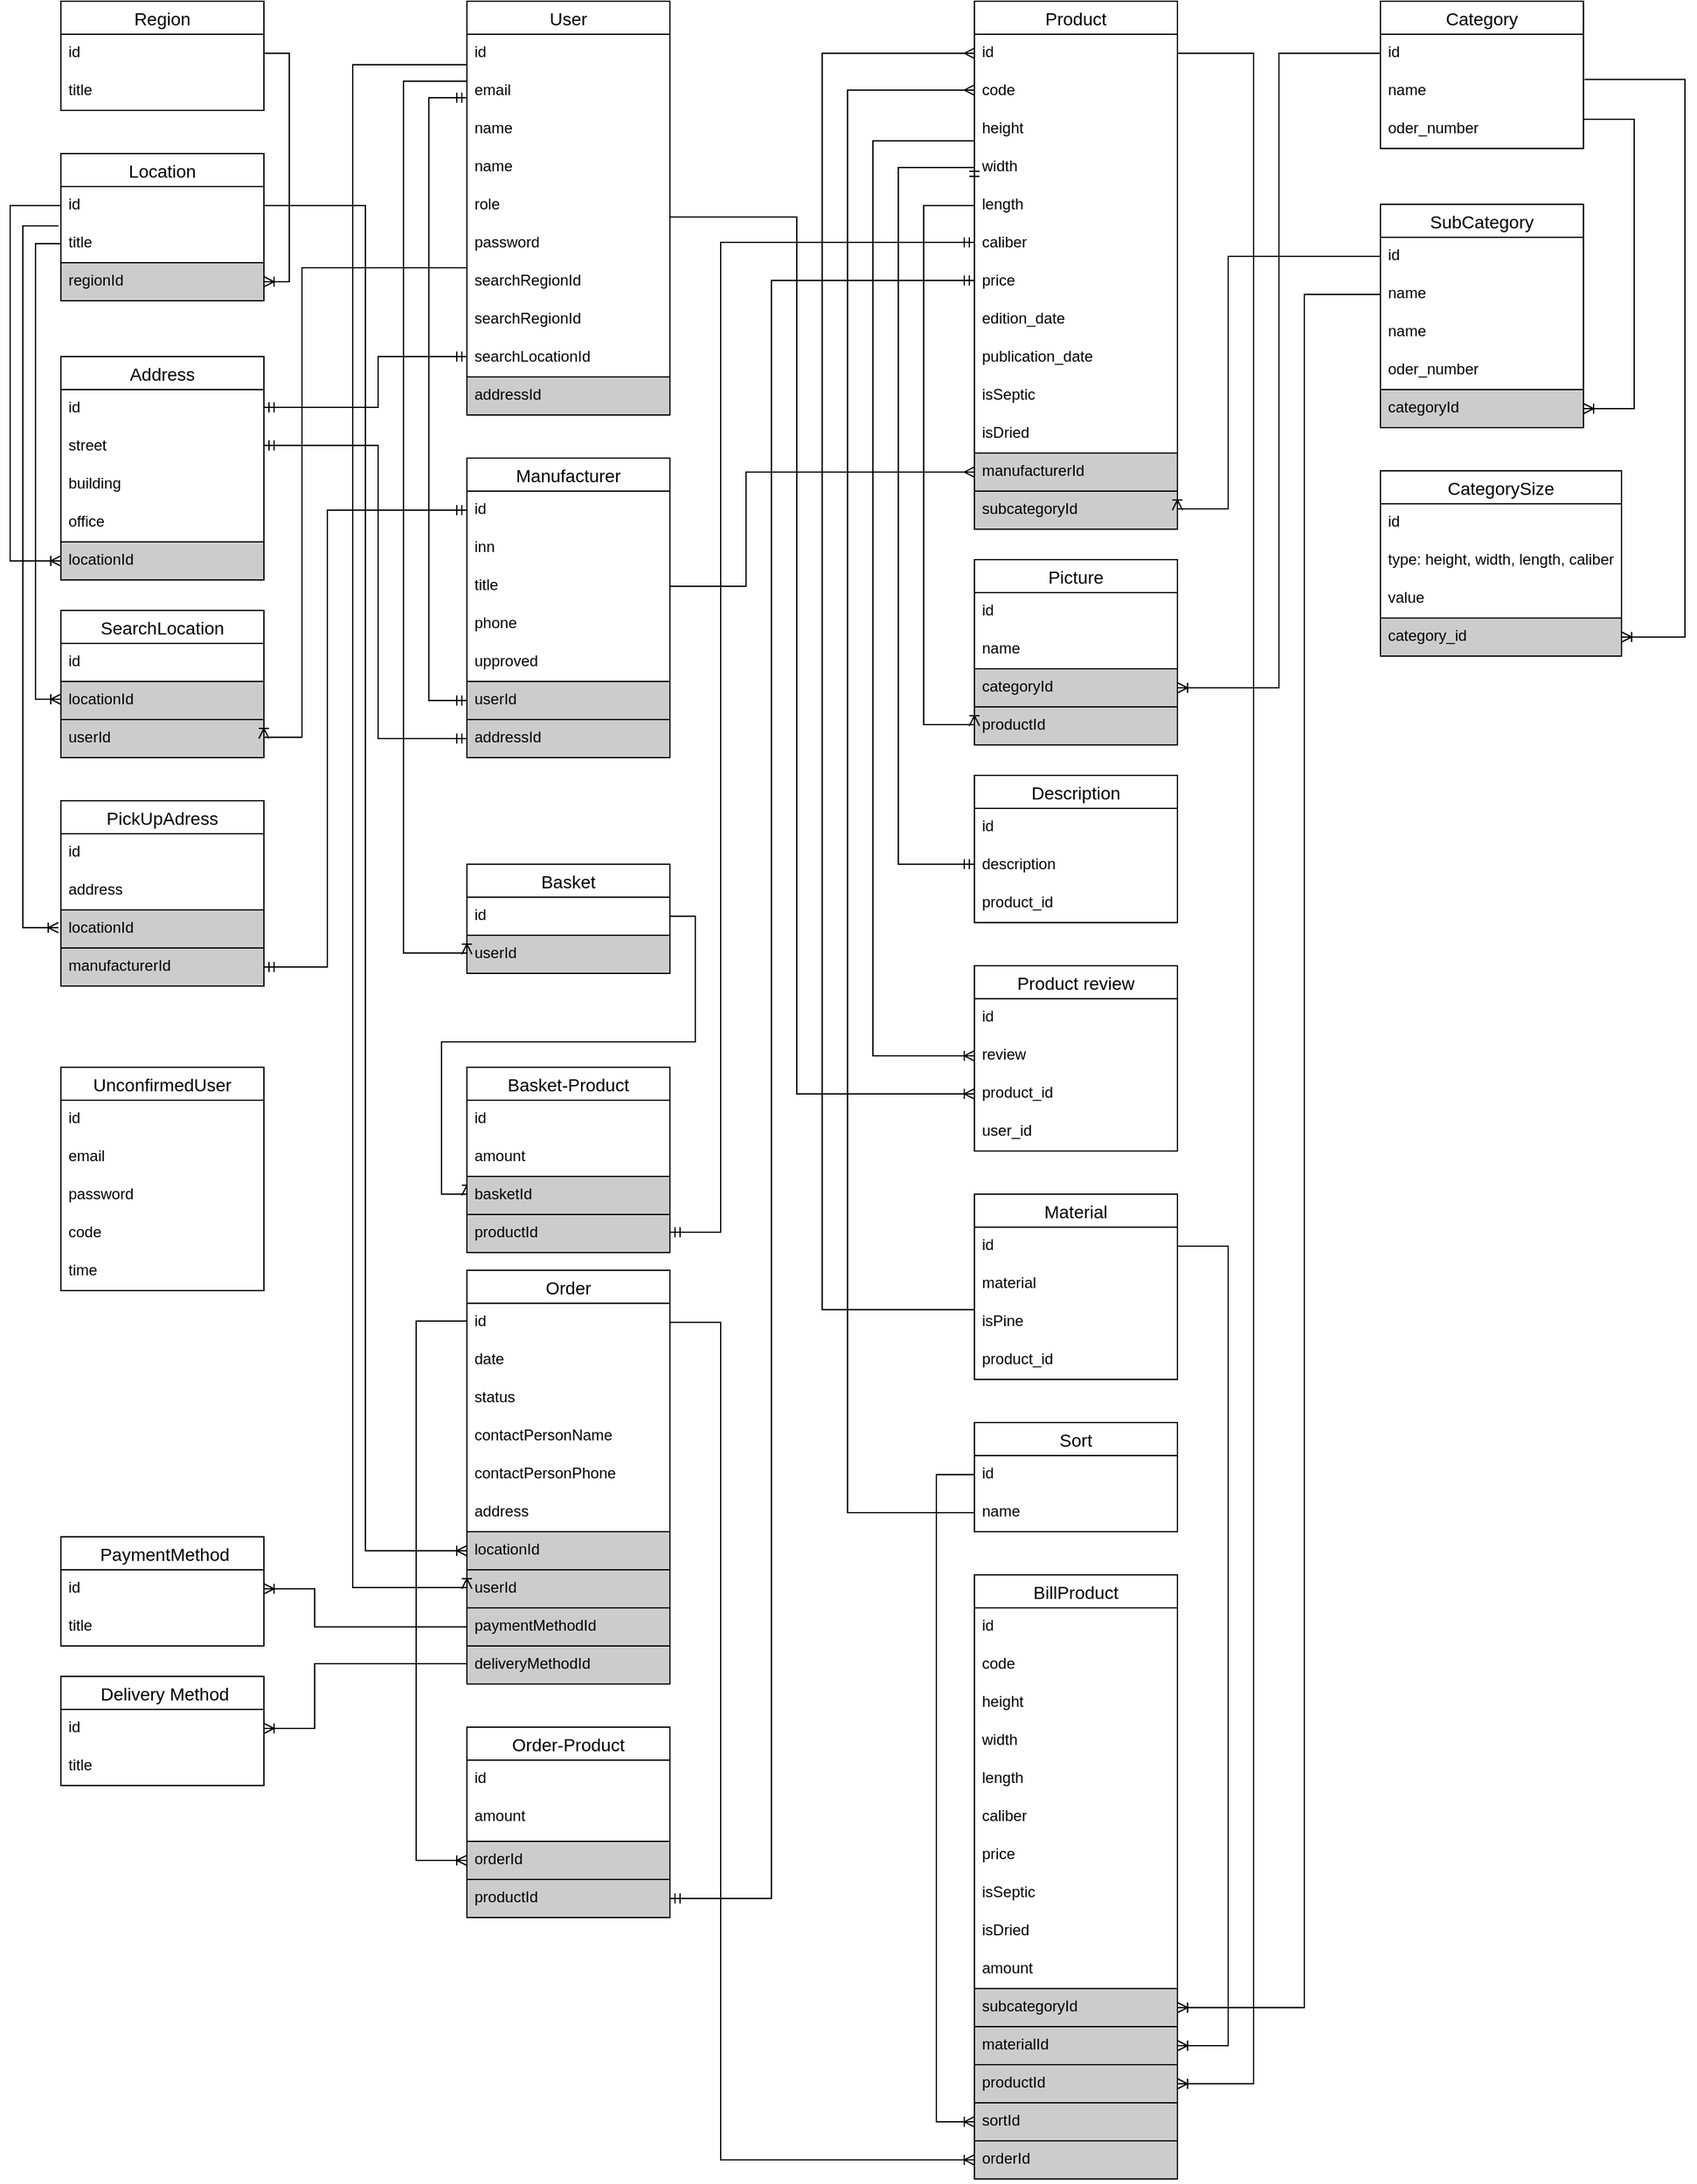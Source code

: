 <mxfile version="20.8.13" type="device"><diagram id="R2lEEEUBdFMjLlhIrx00" name="Page-1"><mxGraphModel dx="1536" dy="880" grid="1" gridSize="10" guides="1" tooltips="1" connect="1" arrows="1" fold="1" page="1" pageScale="1" pageWidth="850" pageHeight="1100" background="none" math="0" shadow="0" extFonts="Permanent Marker^https://fonts.googleapis.com/css?family=Permanent+Marker"><root><mxCell id="0"/><mxCell id="1" parent="0"/><mxCell id="215mskKPa_Zdj2ZhL75s-25" value="Location" style="swimlane;fontStyle=0;childLayout=stackLayout;horizontal=1;startSize=26;horizontalStack=0;resizeParent=1;resizeParentMax=0;resizeLast=0;collapsible=1;marginBottom=0;align=center;fontSize=14;" parent="1" vertex="1"><mxGeometry x="80" y="160" width="160" height="116" as="geometry"><mxRectangle x="120" y="190" width="70" height="30" as="alternateBounds"/></mxGeometry></mxCell><mxCell id="215mskKPa_Zdj2ZhL75s-26" value="id" style="text;strokeColor=none;fillColor=none;spacingLeft=4;spacingRight=4;overflow=hidden;rotatable=0;points=[[0,0.5],[1,0.5]];portConstraint=eastwest;fontSize=12;" parent="215mskKPa_Zdj2ZhL75s-25" vertex="1"><mxGeometry y="26" width="160" height="30" as="geometry"/></mxCell><mxCell id="215mskKPa_Zdj2ZhL75s-27" value="title" style="text;strokeColor=none;fillColor=none;spacingLeft=4;spacingRight=4;overflow=hidden;rotatable=0;points=[[0,0.5],[1,0.5]];portConstraint=eastwest;fontSize=12;" parent="215mskKPa_Zdj2ZhL75s-25" vertex="1"><mxGeometry y="56" width="160" height="30" as="geometry"/></mxCell><mxCell id="zMADGAtaT2lZzUNiz_dn-12" value="regionId" style="text;strokeColor=default;fillColor=#CCCCCC;spacingLeft=4;spacingRight=4;overflow=hidden;rotatable=0;points=[[0,0.5],[1,0.5]];portConstraint=eastwest;fontSize=12;" parent="215mskKPa_Zdj2ZhL75s-25" vertex="1"><mxGeometry y="86" width="160" height="30" as="geometry"/></mxCell><mxCell id="215mskKPa_Zdj2ZhL75s-31" value="Region" style="swimlane;fontStyle=0;childLayout=stackLayout;horizontal=1;startSize=26;horizontalStack=0;resizeParent=1;resizeParentMax=0;resizeLast=0;collapsible=1;marginBottom=0;align=center;fontSize=14;" parent="1" vertex="1"><mxGeometry x="80" y="40" width="160" height="86" as="geometry"><mxRectangle x="120" y="190" width="70" height="30" as="alternateBounds"/></mxGeometry></mxCell><mxCell id="215mskKPa_Zdj2ZhL75s-32" value="id" style="text;strokeColor=none;fillColor=none;spacingLeft=4;spacingRight=4;overflow=hidden;rotatable=0;points=[[0,0.5],[1,0.5]];portConstraint=eastwest;fontSize=12;" parent="215mskKPa_Zdj2ZhL75s-31" vertex="1"><mxGeometry y="26" width="160" height="30" as="geometry"/></mxCell><mxCell id="215mskKPa_Zdj2ZhL75s-33" value="title" style="text;strokeColor=none;fillColor=none;spacingLeft=4;spacingRight=4;overflow=hidden;rotatable=0;points=[[0,0.5],[1,0.5]];portConstraint=eastwest;fontSize=12;" parent="215mskKPa_Zdj2ZhL75s-31" vertex="1"><mxGeometry y="56" width="160" height="30" as="geometry"/></mxCell><mxCell id="dU_FyEiQkgeInnbM-0qN-7" value="Address" style="swimlane;fontStyle=0;childLayout=stackLayout;horizontal=1;startSize=26;horizontalStack=0;resizeParent=1;resizeParentMax=0;resizeLast=0;collapsible=1;marginBottom=0;align=center;fontSize=14;" parent="1" vertex="1"><mxGeometry x="80" y="320" width="160" height="176" as="geometry"><mxRectangle x="120" y="190" width="70" height="30" as="alternateBounds"/></mxGeometry></mxCell><mxCell id="dU_FyEiQkgeInnbM-0qN-8" value="id" style="text;strokeColor=none;fillColor=none;spacingLeft=4;spacingRight=4;overflow=hidden;rotatable=0;points=[[0,0.5],[1,0.5]];portConstraint=eastwest;fontSize=12;" parent="dU_FyEiQkgeInnbM-0qN-7" vertex="1"><mxGeometry y="26" width="160" height="30" as="geometry"/></mxCell><mxCell id="zMADGAtaT2lZzUNiz_dn-1" value="street&#10;" style="text;strokeColor=none;fillColor=none;spacingLeft=4;spacingRight=4;overflow=hidden;rotatable=0;points=[[0,0.5],[1,0.5]];portConstraint=eastwest;fontSize=12;" parent="dU_FyEiQkgeInnbM-0qN-7" vertex="1"><mxGeometry y="56" width="160" height="30" as="geometry"/></mxCell><mxCell id="dU_FyEiQkgeInnbM-0qN-10" value="building" style="text;strokeColor=none;fillColor=none;spacingLeft=4;spacingRight=4;overflow=hidden;rotatable=0;points=[[0,0.5],[1,0.5]];portConstraint=eastwest;fontSize=12;" parent="dU_FyEiQkgeInnbM-0qN-7" vertex="1"><mxGeometry y="86" width="160" height="30" as="geometry"/></mxCell><mxCell id="dU_FyEiQkgeInnbM-0qN-11" value="office" style="text;strokeColor=none;fillColor=none;spacingLeft=4;spacingRight=4;overflow=hidden;rotatable=0;points=[[0,0.5],[1,0.5]];portConstraint=eastwest;fontSize=12;" parent="dU_FyEiQkgeInnbM-0qN-7" vertex="1"><mxGeometry y="116" width="160" height="30" as="geometry"/></mxCell><mxCell id="dU_FyEiQkgeInnbM-0qN-9" value="locationId" style="text;strokeColor=default;fillColor=#CCCCCC;spacingLeft=4;spacingRight=4;overflow=hidden;rotatable=0;points=[[0,0.5],[1,0.5]];portConstraint=eastwest;fontSize=12;perimeterSpacing=0;strokeWidth=1;" parent="dU_FyEiQkgeInnbM-0qN-7" vertex="1"><mxGeometry y="146" width="160" height="30" as="geometry"/></mxCell><mxCell id="dU_FyEiQkgeInnbM-0qN-14" value="User" style="swimlane;fontStyle=0;childLayout=stackLayout;horizontal=1;startSize=26;horizontalStack=0;resizeParent=1;resizeParentMax=0;resizeLast=0;collapsible=1;marginBottom=0;align=center;fontSize=14;" parent="1" vertex="1"><mxGeometry x="400" y="40" width="160" height="326" as="geometry"><mxRectangle x="120" y="190" width="70" height="30" as="alternateBounds"/></mxGeometry></mxCell><mxCell id="dU_FyEiQkgeInnbM-0qN-15" value="id" style="text;strokeColor=none;fillColor=none;spacingLeft=4;spacingRight=4;overflow=hidden;rotatable=0;points=[[0,0.5],[1,0.5]];portConstraint=eastwest;fontSize=12;" parent="dU_FyEiQkgeInnbM-0qN-14" vertex="1"><mxGeometry y="26" width="160" height="30" as="geometry"/></mxCell><mxCell id="mSUnYjyV9Mjy9AwN-tLg-14" value="email" style="text;strokeColor=none;fillColor=none;spacingLeft=4;spacingRight=4;overflow=hidden;rotatable=0;points=[[0,0.5],[1,0.5]];portConstraint=eastwest;fontSize=12;" parent="dU_FyEiQkgeInnbM-0qN-14" vertex="1"><mxGeometry y="56" width="160" height="30" as="geometry"/></mxCell><mxCell id="2CG8V7tQ6VWG1_GTl4HQ-15" value="name" style="text;strokeColor=none;fillColor=none;spacingLeft=4;spacingRight=4;overflow=hidden;rotatable=0;points=[[0,0.5],[1,0.5]];portConstraint=eastwest;fontSize=12;" parent="dU_FyEiQkgeInnbM-0qN-14" vertex="1"><mxGeometry y="86" width="160" height="30" as="geometry"/></mxCell><mxCell id="dU_FyEiQkgeInnbM-0qN-23" value="name" style="text;strokeColor=none;fillColor=none;spacingLeft=4;spacingRight=4;overflow=hidden;rotatable=0;points=[[0,0.5],[1,0.5]];portConstraint=eastwest;fontSize=12;" parent="dU_FyEiQkgeInnbM-0qN-14" vertex="1"><mxGeometry y="116" width="160" height="30" as="geometry"/></mxCell><mxCell id="mSUnYjyV9Mjy9AwN-tLg-16" value="role" style="text;strokeColor=none;fillColor=none;spacingLeft=4;spacingRight=4;overflow=hidden;rotatable=0;points=[[0,0.5],[1,0.5]];portConstraint=eastwest;fontSize=12;" parent="dU_FyEiQkgeInnbM-0qN-14" vertex="1"><mxGeometry y="146" width="160" height="30" as="geometry"/></mxCell><mxCell id="mSUnYjyV9Mjy9AwN-tLg-15" value="password" style="text;strokeColor=none;fillColor=none;spacingLeft=4;spacingRight=4;overflow=hidden;rotatable=0;points=[[0,0.5],[1,0.5]];portConstraint=eastwest;fontSize=12;" parent="dU_FyEiQkgeInnbM-0qN-14" vertex="1"><mxGeometry y="176" width="160" height="30" as="geometry"/></mxCell><mxCell id="2CG8V7tQ6VWG1_GTl4HQ-9" value="searchRegionId" style="text;strokeColor=none;fillColor=none;spacingLeft=4;spacingRight=4;overflow=hidden;rotatable=0;points=[[0,0.5],[1,0.5]];portConstraint=eastwest;fontSize=12;" parent="dU_FyEiQkgeInnbM-0qN-14" vertex="1"><mxGeometry y="206" width="160" height="30" as="geometry"/></mxCell><mxCell id="2CG8V7tQ6VWG1_GTl4HQ-45" value="searchRegionId" style="text;strokeColor=none;fillColor=none;spacingLeft=4;spacingRight=4;overflow=hidden;rotatable=0;points=[[0,0.5],[1,0.5]];portConstraint=eastwest;fontSize=12;" parent="dU_FyEiQkgeInnbM-0qN-14" vertex="1"><mxGeometry y="236" width="160" height="30" as="geometry"/></mxCell><mxCell id="2CG8V7tQ6VWG1_GTl4HQ-10" value="searchLocationId" style="text;strokeColor=none;fillColor=none;spacingLeft=4;spacingRight=4;overflow=hidden;rotatable=0;points=[[0,0.5],[1,0.5]];portConstraint=eastwest;fontSize=12;" parent="dU_FyEiQkgeInnbM-0qN-14" vertex="1"><mxGeometry y="266" width="160" height="30" as="geometry"/></mxCell><mxCell id="2CG8V7tQ6VWG1_GTl4HQ-34" value="addressId" style="text;strokeColor=default;fillColor=#CCCCCC;spacingLeft=4;spacingRight=4;overflow=hidden;rotatable=0;points=[[0,0.5],[1,0.5]];portConstraint=eastwest;fontSize=12;perimeterSpacing=0;strokeWidth=1;" parent="dU_FyEiQkgeInnbM-0qN-14" vertex="1"><mxGeometry y="296" width="160" height="30" as="geometry"/></mxCell><mxCell id="mSUnYjyV9Mjy9AwN-tLg-9" value="Basket" style="swimlane;fontStyle=0;childLayout=stackLayout;horizontal=1;startSize=26;horizontalStack=0;resizeParent=1;resizeParentMax=0;resizeLast=0;collapsible=1;marginBottom=0;align=center;fontSize=14;" parent="1" vertex="1"><mxGeometry x="400" y="720" width="160" height="86" as="geometry"><mxRectangle x="400" y="720" width="70" height="30" as="alternateBounds"/></mxGeometry></mxCell><mxCell id="mSUnYjyV9Mjy9AwN-tLg-10" value="id" style="text;strokeColor=none;fillColor=none;spacingLeft=4;spacingRight=4;overflow=hidden;rotatable=0;points=[[0,0.5],[1,0.5]];portConstraint=eastwest;fontSize=12;" parent="mSUnYjyV9Mjy9AwN-tLg-9" vertex="1"><mxGeometry y="26" width="160" height="30" as="geometry"/></mxCell><mxCell id="2CG8V7tQ6VWG1_GTl4HQ-39" value="userId&#10;" style="text;spacingLeft=4;spacingRight=4;overflow=hidden;rotatable=0;points=[[0,0.5],[1,0.5]];portConstraint=eastwest;fontSize=12;fillColor=#CCCCCC;strokeColor=default;" parent="mSUnYjyV9Mjy9AwN-tLg-9" vertex="1"><mxGeometry y="56" width="160" height="30" as="geometry"/></mxCell><mxCell id="mSUnYjyV9Mjy9AwN-tLg-23" value="" style="edgeStyle=orthogonalEdgeStyle;fontSize=12;html=1;endArrow=ERoneToMany;rounded=0;fontFamily=Helvetica;fontColor=default;entryX=0;entryY=0.5;entryDx=0;entryDy=0;" parent="1" target="2CG8V7tQ6VWG1_GTl4HQ-39" edge="1"><mxGeometry width="100" height="100" relative="1" as="geometry"><mxPoint x="400" y="103" as="sourcePoint"/><mxPoint x="400" y="940" as="targetPoint"/><Array as="points"><mxPoint x="350" y="103"/><mxPoint x="350" y="790"/></Array></mxGeometry></mxCell><mxCell id="mSUnYjyV9Mjy9AwN-tLg-24" value="Product" style="swimlane;fontStyle=0;childLayout=stackLayout;horizontal=1;startSize=26;horizontalStack=0;resizeParent=1;resizeParentMax=0;resizeLast=0;collapsible=1;marginBottom=0;align=center;fontSize=14;" parent="1" vertex="1"><mxGeometry x="800" y="40" width="160" height="416" as="geometry"><mxRectangle x="120" y="190" width="70" height="30" as="alternateBounds"/></mxGeometry></mxCell><mxCell id="mSUnYjyV9Mjy9AwN-tLg-25" value="id" style="text;strokeColor=none;fillColor=none;spacingLeft=4;spacingRight=4;overflow=hidden;rotatable=0;points=[[0,0.5],[1,0.5]];portConstraint=eastwest;fontSize=12;" parent="mSUnYjyV9Mjy9AwN-tLg-24" vertex="1"><mxGeometry y="26" width="160" height="30" as="geometry"/></mxCell><mxCell id="mSUnYjyV9Mjy9AwN-tLg-26" value="code" style="text;strokeColor=none;fillColor=none;spacingLeft=4;spacingRight=4;overflow=hidden;rotatable=0;points=[[0,0.5],[1,0.5]];portConstraint=eastwest;fontSize=12;" parent="mSUnYjyV9Mjy9AwN-tLg-24" vertex="1"><mxGeometry y="56" width="160" height="30" as="geometry"/></mxCell><mxCell id="i0SSRUhzGFpsq5DxQJR4-9" value="height" style="text;strokeColor=none;fillColor=none;spacingLeft=4;spacingRight=4;overflow=hidden;rotatable=0;points=[[0,0.5],[1,0.5]];portConstraint=eastwest;fontSize=12;" parent="mSUnYjyV9Mjy9AwN-tLg-24" vertex="1"><mxGeometry y="86" width="160" height="30" as="geometry"/></mxCell><mxCell id="i0SSRUhzGFpsq5DxQJR4-10" value="width" style="text;strokeColor=none;fillColor=none;spacingLeft=4;spacingRight=4;overflow=hidden;rotatable=0;points=[[0,0.5],[1,0.5]];portConstraint=eastwest;fontSize=12;" parent="mSUnYjyV9Mjy9AwN-tLg-24" vertex="1"><mxGeometry y="116" width="160" height="30" as="geometry"/></mxCell><mxCell id="i0SSRUhzGFpsq5DxQJR4-11" value="length" style="text;strokeColor=none;fillColor=none;spacingLeft=4;spacingRight=4;overflow=hidden;rotatable=0;points=[[0,0.5],[1,0.5]];portConstraint=eastwest;fontSize=12;" parent="mSUnYjyV9Mjy9AwN-tLg-24" vertex="1"><mxGeometry y="146" width="160" height="30" as="geometry"/></mxCell><mxCell id="i0SSRUhzGFpsq5DxQJR4-12" value="caliber" style="text;strokeColor=none;fillColor=none;spacingLeft=4;spacingRight=4;overflow=hidden;rotatable=0;points=[[0,0.5],[1,0.5]];portConstraint=eastwest;fontSize=12;" parent="mSUnYjyV9Mjy9AwN-tLg-24" vertex="1"><mxGeometry y="176" width="160" height="30" as="geometry"/></mxCell><mxCell id="mSUnYjyV9Mjy9AwN-tLg-47" value="price" style="text;strokeColor=none;fillColor=none;spacingLeft=4;spacingRight=4;overflow=hidden;rotatable=0;points=[[0,0.5],[1,0.5]];portConstraint=eastwest;fontSize=12;" parent="mSUnYjyV9Mjy9AwN-tLg-24" vertex="1"><mxGeometry y="206" width="160" height="30" as="geometry"/></mxCell><mxCell id="mSUnYjyV9Mjy9AwN-tLg-77" value="edition_date" style="text;strokeColor=none;fillColor=none;spacingLeft=4;spacingRight=4;overflow=hidden;rotatable=0;points=[[0,0.5],[1,0.5]];portConstraint=eastwest;fontSize=12;" parent="mSUnYjyV9Mjy9AwN-tLg-24" vertex="1"><mxGeometry y="236" width="160" height="30" as="geometry"/></mxCell><mxCell id="mSUnYjyV9Mjy9AwN-tLg-76" value="publicаtion_date" style="text;strokeColor=none;fillColor=none;spacingLeft=4;spacingRight=4;overflow=hidden;rotatable=0;points=[[0,0.5],[1,0.5]];portConstraint=eastwest;fontSize=12;" parent="mSUnYjyV9Mjy9AwN-tLg-24" vertex="1"><mxGeometry y="266" width="160" height="30" as="geometry"/></mxCell><mxCell id="mBtIdnvaeT6EIQ9nI6y4-9" value="isSeptic" style="text;strokeColor=none;fillColor=none;spacingLeft=4;spacingRight=4;overflow=hidden;rotatable=0;points=[[0,0.5],[1,0.5]];portConstraint=eastwest;fontSize=12;" parent="mSUnYjyV9Mjy9AwN-tLg-24" vertex="1"><mxGeometry y="296" width="160" height="30" as="geometry"/></mxCell><mxCell id="i0SSRUhzGFpsq5DxQJR4-13" value="isDried" style="text;strokeColor=none;fillColor=none;spacingLeft=4;spacingRight=4;overflow=hidden;rotatable=0;points=[[0,0.5],[1,0.5]];portConstraint=eastwest;fontSize=12;" parent="mSUnYjyV9Mjy9AwN-tLg-24" vertex="1"><mxGeometry y="326" width="160" height="30" as="geometry"/></mxCell><mxCell id="mSUnYjyV9Mjy9AwN-tLg-45" value="manufacturerId" style="text;strokeColor=default;fillColor=#CCCCCC;spacingLeft=4;spacingRight=4;overflow=hidden;rotatable=0;points=[[0,0.5],[1,0.5]];portConstraint=eastwest;fontSize=12;" parent="mSUnYjyV9Mjy9AwN-tLg-24" vertex="1"><mxGeometry y="356" width="160" height="30" as="geometry"/></mxCell><mxCell id="mSUnYjyV9Mjy9AwN-tLg-56" value="subcategoryId" style="text;strokeColor=default;fillColor=#CCCCCC;spacingLeft=4;spacingRight=4;overflow=hidden;rotatable=0;points=[[0,0.5],[1,0.5]];portConstraint=eastwest;fontSize=12;" parent="mSUnYjyV9Mjy9AwN-tLg-24" vertex="1"><mxGeometry y="386" width="160" height="30" as="geometry"/></mxCell><mxCell id="mSUnYjyV9Mjy9AwN-tLg-31" value="Category" style="swimlane;fontStyle=0;childLayout=stackLayout;horizontal=1;startSize=26;horizontalStack=0;resizeParent=1;resizeParentMax=0;resizeLast=0;collapsible=1;marginBottom=0;align=center;fontSize=14;" parent="1" vertex="1"><mxGeometry x="1120" y="40" width="160" height="116" as="geometry"><mxRectangle x="120" y="190" width="70" height="30" as="alternateBounds"/></mxGeometry></mxCell><mxCell id="mSUnYjyV9Mjy9AwN-tLg-32" value="id" style="text;strokeColor=none;fillColor=none;spacingLeft=4;spacingRight=4;overflow=hidden;rotatable=0;points=[[0,0.5],[1,0.5]];portConstraint=eastwest;fontSize=12;" parent="mSUnYjyV9Mjy9AwN-tLg-31" vertex="1"><mxGeometry y="26" width="160" height="30" as="geometry"/></mxCell><mxCell id="mSUnYjyV9Mjy9AwN-tLg-33" value="name" style="text;strokeColor=none;fillColor=none;spacingLeft=4;spacingRight=4;overflow=hidden;rotatable=0;points=[[0,0.5],[1,0.5]];portConstraint=eastwest;fontSize=12;" parent="mSUnYjyV9Mjy9AwN-tLg-31" vertex="1"><mxGeometry y="56" width="160" height="30" as="geometry"/></mxCell><mxCell id="mSUnYjyV9Mjy9AwN-tLg-57" value="oder_number" style="text;strokeColor=none;fillColor=none;spacingLeft=4;spacingRight=4;overflow=hidden;rotatable=0;points=[[0,0.5],[1,0.5]];portConstraint=eastwest;fontSize=12;" parent="mSUnYjyV9Mjy9AwN-tLg-31" vertex="1"><mxGeometry y="86" width="160" height="30" as="geometry"/></mxCell><mxCell id="mSUnYjyV9Mjy9AwN-tLg-38" value="" style="edgeStyle=orthogonalEdgeStyle;fontSize=12;html=1;endArrow=ERoneToMany;rounded=0;fontFamily=Helvetica;fontColor=default;entryX=0;entryY=0.5;entryDx=0;entryDy=0;exitX=1;exitY=0.5;exitDx=0;exitDy=0;" parent="1" source="mSUnYjyV9Mjy9AwN-tLg-10" target="i0SSRUhzGFpsq5DxQJR4-17" edge="1"><mxGeometry width="100" height="100" relative="1" as="geometry"><mxPoint x="560" y="820" as="sourcePoint"/><mxPoint x="610" y="390" as="targetPoint"/><Array as="points"><mxPoint x="580" y="761"/><mxPoint x="580" y="860"/><mxPoint x="380" y="860"/><mxPoint x="380" y="980"/></Array></mxGeometry></mxCell><mxCell id="mSUnYjyV9Mjy9AwN-tLg-39" value="SubCategory" style="swimlane;fontStyle=0;childLayout=stackLayout;horizontal=1;startSize=26;horizontalStack=0;resizeParent=1;resizeParentMax=0;resizeLast=0;collapsible=1;marginBottom=0;align=center;fontSize=14;" parent="1" vertex="1"><mxGeometry x="1120" y="200" width="160" height="176" as="geometry"><mxRectangle x="120" y="190" width="70" height="30" as="alternateBounds"/></mxGeometry></mxCell><mxCell id="mSUnYjyV9Mjy9AwN-tLg-40" value="id" style="text;strokeColor=none;fillColor=none;spacingLeft=4;spacingRight=4;overflow=hidden;rotatable=0;points=[[0,0.5],[1,0.5]];portConstraint=eastwest;fontSize=12;" parent="mSUnYjyV9Mjy9AwN-tLg-39" vertex="1"><mxGeometry y="26" width="160" height="30" as="geometry"/></mxCell><mxCell id="mSUnYjyV9Mjy9AwN-tLg-41" value="name" style="text;strokeColor=none;fillColor=none;spacingLeft=4;spacingRight=4;overflow=hidden;rotatable=0;points=[[0,0.5],[1,0.5]];portConstraint=eastwest;fontSize=12;" parent="mSUnYjyV9Mjy9AwN-tLg-39" vertex="1"><mxGeometry y="56" width="160" height="30" as="geometry"/></mxCell><mxCell id="mSUnYjyV9Mjy9AwN-tLg-149" value="name" style="text;strokeColor=none;fillColor=none;spacingLeft=4;spacingRight=4;overflow=hidden;rotatable=0;points=[[0,0.5],[1,0.5]];portConstraint=eastwest;fontSize=12;" parent="mSUnYjyV9Mjy9AwN-tLg-39" vertex="1"><mxGeometry y="86" width="160" height="30" as="geometry"/></mxCell><mxCell id="mSUnYjyV9Mjy9AwN-tLg-60" value="oder_number" style="text;strokeColor=none;fillColor=none;spacingLeft=4;spacingRight=4;overflow=hidden;rotatable=0;points=[[0,0.5],[1,0.5]];portConstraint=eastwest;fontSize=12;" parent="mSUnYjyV9Mjy9AwN-tLg-39" vertex="1"><mxGeometry y="116" width="160" height="30" as="geometry"/></mxCell><mxCell id="mSUnYjyV9Mjy9AwN-tLg-148" value="categoryId" style="text;strokeColor=default;fillColor=#CCCCCC;spacingLeft=4;spacingRight=4;overflow=hidden;rotatable=0;points=[[0,0.5],[1,0.5]];portConstraint=eastwest;fontSize=12;" parent="mSUnYjyV9Mjy9AwN-tLg-39" vertex="1"><mxGeometry y="146" width="160" height="30" as="geometry"/></mxCell><mxCell id="mSUnYjyV9Mjy9AwN-tLg-44" value="" style="edgeStyle=orthogonalEdgeStyle;fontSize=12;html=1;endArrow=ERoneToMany;rounded=0;fontFamily=Helvetica;fontColor=default;" parent="1" target="mSUnYjyV9Mjy9AwN-tLg-148" edge="1"><mxGeometry width="100" height="100" relative="1" as="geometry"><mxPoint x="1280" y="133" as="sourcePoint"/><mxPoint x="1280" y="280" as="targetPoint"/><Array as="points"><mxPoint x="1320" y="133"/><mxPoint x="1320" y="361"/></Array></mxGeometry></mxCell><mxCell id="mSUnYjyV9Mjy9AwN-tLg-46" value="" style="edgeStyle=orthogonalEdgeStyle;fontSize=12;html=1;endArrow=ERmany;rounded=0;fontFamily=Helvetica;fontColor=default;entryX=0;entryY=0.5;entryDx=0;entryDy=0;exitX=1;exitY=0.5;exitDx=0;exitDy=0;" parent="1" source="2CG8V7tQ6VWG1_GTl4HQ-27" target="mSUnYjyV9Mjy9AwN-tLg-45" edge="1"><mxGeometry width="100" height="100" relative="1" as="geometry"><mxPoint x="560" y="230" as="sourcePoint"/><mxPoint x="660" y="-20" as="targetPoint"/><Array as="points"><mxPoint x="620" y="501"/><mxPoint x="620" y="411"/></Array></mxGeometry></mxCell><mxCell id="mSUnYjyV9Mjy9AwN-tLg-51" value="Description" style="swimlane;fontStyle=0;childLayout=stackLayout;horizontal=1;startSize=26;horizontalStack=0;resizeParent=1;resizeParentMax=0;resizeLast=0;collapsible=1;marginBottom=0;align=center;fontSize=14;" parent="1" vertex="1"><mxGeometry x="800" y="650" width="160" height="116" as="geometry"><mxRectangle x="120" y="190" width="70" height="30" as="alternateBounds"/></mxGeometry></mxCell><mxCell id="mSUnYjyV9Mjy9AwN-tLg-52" value="id" style="text;strokeColor=none;fillColor=none;spacingLeft=4;spacingRight=4;overflow=hidden;rotatable=0;points=[[0,0.5],[1,0.5]];portConstraint=eastwest;fontSize=12;" parent="mSUnYjyV9Mjy9AwN-tLg-51" vertex="1"><mxGeometry y="26" width="160" height="30" as="geometry"/></mxCell><mxCell id="mSUnYjyV9Mjy9AwN-tLg-53" value="description" style="text;strokeColor=none;fillColor=none;spacingLeft=4;spacingRight=4;overflow=hidden;rotatable=0;points=[[0,0.5],[1,0.5]];portConstraint=eastwest;fontSize=12;" parent="mSUnYjyV9Mjy9AwN-tLg-51" vertex="1"><mxGeometry y="56" width="160" height="30" as="geometry"/></mxCell><mxCell id="mSUnYjyV9Mjy9AwN-tLg-153" value="product_id" style="text;strokeColor=none;fillColor=none;spacingLeft=4;spacingRight=4;overflow=hidden;rotatable=0;points=[[0,0.5],[1,0.5]];portConstraint=eastwest;fontSize=12;" parent="mSUnYjyV9Mjy9AwN-tLg-51" vertex="1"><mxGeometry y="86" width="160" height="30" as="geometry"/></mxCell><mxCell id="mSUnYjyV9Mjy9AwN-tLg-62" value="Product review" style="swimlane;fontStyle=0;childLayout=stackLayout;horizontal=1;startSize=26;horizontalStack=0;resizeParent=1;resizeParentMax=0;resizeLast=0;collapsible=1;marginBottom=0;align=center;fontSize=14;" parent="1" vertex="1"><mxGeometry x="800" y="800" width="160" height="146" as="geometry"><mxRectangle x="120" y="190" width="70" height="30" as="alternateBounds"/></mxGeometry></mxCell><mxCell id="mSUnYjyV9Mjy9AwN-tLg-63" value="id" style="text;strokeColor=none;fillColor=none;spacingLeft=4;spacingRight=4;overflow=hidden;rotatable=0;points=[[0,0.5],[1,0.5]];portConstraint=eastwest;fontSize=12;" parent="mSUnYjyV9Mjy9AwN-tLg-62" vertex="1"><mxGeometry y="26" width="160" height="30" as="geometry"/></mxCell><mxCell id="mSUnYjyV9Mjy9AwN-tLg-64" value="review" style="text;strokeColor=none;fillColor=none;spacingLeft=4;spacingRight=4;overflow=hidden;rotatable=0;points=[[0,0.5],[1,0.5]];portConstraint=eastwest;fontSize=12;" parent="mSUnYjyV9Mjy9AwN-tLg-62" vertex="1"><mxGeometry y="56" width="160" height="30" as="geometry"/></mxCell><mxCell id="mSUnYjyV9Mjy9AwN-tLg-65" value="product_id" style="text;strokeColor=none;fillColor=none;spacingLeft=4;spacingRight=4;overflow=hidden;rotatable=0;points=[[0,0.5],[1,0.5]];portConstraint=eastwest;fontSize=12;" parent="mSUnYjyV9Mjy9AwN-tLg-62" vertex="1"><mxGeometry y="86" width="160" height="30" as="geometry"/></mxCell><mxCell id="mSUnYjyV9Mjy9AwN-tLg-75" value="user_id" style="text;strokeColor=none;fillColor=none;spacingLeft=4;spacingRight=4;overflow=hidden;rotatable=0;points=[[0,0.5],[1,0.5]];portConstraint=eastwest;fontSize=12;" parent="mSUnYjyV9Mjy9AwN-tLg-62" vertex="1"><mxGeometry y="116" width="160" height="30" as="geometry"/></mxCell><mxCell id="mSUnYjyV9Mjy9AwN-tLg-66" value="" style="edgeStyle=orthogonalEdgeStyle;fontSize=12;html=1;endArrow=ERoneToMany;rounded=0;fontFamily=Helvetica;fontColor=default;entryX=0;entryY=0.5;entryDx=0;entryDy=0;" parent="1" target="mSUnYjyV9Mjy9AwN-tLg-64" edge="1"><mxGeometry width="100" height="100" relative="1" as="geometry"><mxPoint x="800" y="150" as="sourcePoint"/><mxPoint x="710.0" y="481" as="targetPoint"/><Array as="points"><mxPoint x="720" y="150"/><mxPoint x="720" y="871"/></Array></mxGeometry></mxCell><mxCell id="mSUnYjyV9Mjy9AwN-tLg-68" value="Picture" style="swimlane;fontStyle=0;childLayout=stackLayout;horizontal=1;startSize=26;horizontalStack=0;resizeParent=1;resizeParentMax=0;resizeLast=0;collapsible=1;marginBottom=0;align=center;fontSize=14;" parent="1" vertex="1"><mxGeometry x="800" y="480" width="160" height="146" as="geometry"><mxRectangle x="120" y="190" width="70" height="30" as="alternateBounds"/></mxGeometry></mxCell><mxCell id="mSUnYjyV9Mjy9AwN-tLg-69" value="id" style="text;strokeColor=none;fillColor=none;spacingLeft=4;spacingRight=4;overflow=hidden;rotatable=0;points=[[0,0.5],[1,0.5]];portConstraint=eastwest;fontSize=12;" parent="mSUnYjyV9Mjy9AwN-tLg-68" vertex="1"><mxGeometry y="26" width="160" height="30" as="geometry"/></mxCell><mxCell id="mSUnYjyV9Mjy9AwN-tLg-70" value="name" style="text;strokeColor=none;fillColor=none;spacingLeft=4;spacingRight=4;overflow=hidden;rotatable=0;points=[[0,0.5],[1,0.5]];portConstraint=eastwest;fontSize=12;" parent="mSUnYjyV9Mjy9AwN-tLg-68" vertex="1"><mxGeometry y="56" width="160" height="30" as="geometry"/></mxCell><mxCell id="mSUnYjyV9Mjy9AwN-tLg-145" value="categoryId" style="text;strokeColor=default;fillColor=#CCCCCC;spacingLeft=4;spacingRight=4;overflow=hidden;rotatable=0;points=[[0,0.5],[1,0.5]];portConstraint=eastwest;fontSize=12;" parent="mSUnYjyV9Mjy9AwN-tLg-68" vertex="1"><mxGeometry y="86" width="160" height="30" as="geometry"/></mxCell><mxCell id="mSUnYjyV9Mjy9AwN-tLg-112" value="productId" style="text;strokeColor=default;fillColor=#CCCCCC;spacingLeft=4;spacingRight=4;overflow=hidden;rotatable=0;points=[[0,0.5],[1,0.5]];portConstraint=eastwest;fontSize=12;" parent="mSUnYjyV9Mjy9AwN-tLg-68" vertex="1"><mxGeometry y="116" width="160" height="30" as="geometry"/></mxCell><mxCell id="mSUnYjyV9Mjy9AwN-tLg-72" value="" style="edgeStyle=orthogonalEdgeStyle;fontSize=12;html=1;endArrow=ERoneToMany;rounded=0;fontFamily=Helvetica;fontColor=default;entryX=0;entryY=0.5;entryDx=0;entryDy=0;exitX=0;exitY=0.5;exitDx=0;exitDy=0;" parent="1" source="mSUnYjyV9Mjy9AwN-tLg-76" target="mSUnYjyV9Mjy9AwN-tLg-112" edge="1"><mxGeometry width="100" height="100" relative="1" as="geometry"><mxPoint x="800" y="351" as="sourcePoint"/><mxPoint x="630" y="460" as="targetPoint"/><Array as="points"><mxPoint x="760" y="201"/><mxPoint x="760" y="610"/><mxPoint x="800" y="610"/></Array></mxGeometry></mxCell><mxCell id="mSUnYjyV9Mjy9AwN-tLg-74" value="" style="edgeStyle=orthogonalEdgeStyle;fontSize=12;html=1;endArrow=ERoneToMany;rounded=0;fontFamily=Helvetica;fontColor=default;" parent="1" edge="1"><mxGeometry width="100" height="100" relative="1" as="geometry"><mxPoint x="560" y="210" as="sourcePoint"/><mxPoint x="800" y="901" as="targetPoint"/><Array as="points"><mxPoint x="660" y="210"/><mxPoint x="660" y="901"/></Array></mxGeometry></mxCell><mxCell id="mSUnYjyV9Mjy9AwN-tLg-82" value="CategorySize" style="swimlane;fontStyle=0;childLayout=stackLayout;horizontal=1;startSize=26;horizontalStack=0;resizeParent=1;resizeParentMax=0;resizeLast=0;collapsible=1;marginBottom=0;align=center;fontSize=14;" parent="1" vertex="1"><mxGeometry x="1120" y="410" width="190" height="146" as="geometry"><mxRectangle x="120" y="190" width="70" height="30" as="alternateBounds"/></mxGeometry></mxCell><mxCell id="mSUnYjyV9Mjy9AwN-tLg-83" value="id" style="text;strokeColor=none;fillColor=none;spacingLeft=4;spacingRight=4;overflow=hidden;rotatable=0;points=[[0,0.5],[1,0.5]];portConstraint=eastwest;fontSize=12;" parent="mSUnYjyV9Mjy9AwN-tLg-82" vertex="1"><mxGeometry y="26" width="190" height="30" as="geometry"/></mxCell><mxCell id="mSUnYjyV9Mjy9AwN-tLg-84" value="type: height, width, length, caliber" style="text;strokeColor=none;fillColor=none;spacingLeft=4;spacingRight=4;overflow=hidden;rotatable=0;points=[[0,0.5],[1,0.5]];portConstraint=eastwest;fontSize=12;" parent="mSUnYjyV9Mjy9AwN-tLg-82" vertex="1"><mxGeometry y="56" width="190" height="30" as="geometry"/></mxCell><mxCell id="mSUnYjyV9Mjy9AwN-tLg-85" value="value" style="text;strokeColor=none;fillColor=none;spacingLeft=4;spacingRight=4;overflow=hidden;rotatable=0;points=[[0,0.5],[1,0.5]];portConstraint=eastwest;fontSize=12;" parent="mSUnYjyV9Mjy9AwN-tLg-82" vertex="1"><mxGeometry y="86" width="190" height="30" as="geometry"/></mxCell><mxCell id="s11g0iEi3e6Yz4RvBm3U-9" value="category_id" style="text;strokeColor=default;fillColor=#CCCCCC;spacingLeft=4;spacingRight=4;overflow=hidden;rotatable=0;points=[[0,0.5],[1,0.5]];portConstraint=eastwest;fontSize=12;" parent="mSUnYjyV9Mjy9AwN-tLg-82" vertex="1"><mxGeometry y="116" width="190" height="30" as="geometry"/></mxCell><mxCell id="mSUnYjyV9Mjy9AwN-tLg-95" value="" style="edgeStyle=orthogonalEdgeStyle;fontSize=12;html=1;endArrow=ERoneToMany;rounded=0;fontFamily=Helvetica;fontColor=default;exitX=1.005;exitY=0.186;exitDx=0;exitDy=0;exitPerimeter=0;entryX=1;entryY=0.5;entryDx=0;entryDy=0;" parent="1" source="mSUnYjyV9Mjy9AwN-tLg-33" target="s11g0iEi3e6Yz4RvBm3U-9" edge="1"><mxGeometry width="100" height="100" relative="1" as="geometry"><mxPoint x="1280" y="80" as="sourcePoint"/><mxPoint x="1380" y="-20" as="targetPoint"/><Array as="points"><mxPoint x="1360" y="102"/><mxPoint x="1360" y="541"/></Array></mxGeometry></mxCell><mxCell id="mSUnYjyV9Mjy9AwN-tLg-96" value="Sort" style="swimlane;fontStyle=0;childLayout=stackLayout;horizontal=1;startSize=26;horizontalStack=0;resizeParent=1;resizeParentMax=0;resizeLast=0;collapsible=1;marginBottom=0;align=center;fontSize=14;" parent="1" vertex="1"><mxGeometry x="800" y="1160" width="160" height="86" as="geometry"><mxRectangle x="120" y="190" width="70" height="30" as="alternateBounds"/></mxGeometry></mxCell><mxCell id="mSUnYjyV9Mjy9AwN-tLg-97" value="id" style="text;strokeColor=none;fillColor=none;spacingLeft=4;spacingRight=4;overflow=hidden;rotatable=0;points=[[0,0.5],[1,0.5]];portConstraint=eastwest;fontSize=12;" parent="mSUnYjyV9Mjy9AwN-tLg-96" vertex="1"><mxGeometry y="26" width="160" height="30" as="geometry"/></mxCell><mxCell id="mSUnYjyV9Mjy9AwN-tLg-98" value="name" style="text;strokeColor=none;fillColor=none;spacingLeft=4;spacingRight=4;overflow=hidden;rotatable=0;points=[[0,0.5],[1,0.5]];portConstraint=eastwest;fontSize=12;" parent="mSUnYjyV9Mjy9AwN-tLg-96" vertex="1"><mxGeometry y="56" width="160" height="30" as="geometry"/></mxCell><mxCell id="mSUnYjyV9Mjy9AwN-tLg-121" value="" style="fontSize=12;html=1;endArrow=ERoneToMany;rounded=0;fontFamily=Helvetica;fontColor=default;edgeStyle=orthogonalEdgeStyle;entryX=1;entryY=0.5;entryDx=0;entryDy=0;exitX=0;exitY=0.5;exitDx=0;exitDy=0;" parent="1" source="mSUnYjyV9Mjy9AwN-tLg-40" target="mSUnYjyV9Mjy9AwN-tLg-56" edge="1"><mxGeometry width="100" height="100" relative="1" as="geometry"><mxPoint x="1120" y="260" as="sourcePoint"/><mxPoint x="970" y="410" as="targetPoint"/><Array as="points"><mxPoint x="1000" y="241"/><mxPoint x="1000" y="440"/></Array></mxGeometry></mxCell><mxCell id="mSUnYjyV9Mjy9AwN-tLg-150" value="" style="edgeStyle=orthogonalEdgeStyle;fontSize=12;html=1;endArrow=ERoneToMany;rounded=0;fontFamily=Helvetica;fontColor=default;entryX=1;entryY=0.5;entryDx=0;entryDy=0;exitX=0;exitY=0.5;exitDx=0;exitDy=0;" parent="1" source="mSUnYjyV9Mjy9AwN-tLg-32" target="mSUnYjyV9Mjy9AwN-tLg-145" edge="1"><mxGeometry width="100" height="100" relative="1" as="geometry"><mxPoint x="1050" y="120" as="sourcePoint"/><mxPoint x="1160" y="756" as="targetPoint"/><Array as="points"><mxPoint x="1040" y="81"/><mxPoint x="1040" y="581"/></Array></mxGeometry></mxCell><mxCell id="mSUnYjyV9Mjy9AwN-tLg-151" value="" style="edgeStyle=orthogonalEdgeStyle;fontSize=12;html=1;endArrow=ERmandOne;startArrow=ERmandOne;rounded=0;fontFamily=Helvetica;fontColor=default;" parent="1" source="mSUnYjyV9Mjy9AwN-tLg-53" edge="1"><mxGeometry width="100" height="100" relative="1" as="geometry"><mxPoint x="800" y="770" as="sourcePoint"/><mxPoint x="800" y="170" as="targetPoint"/><Array as="points"><mxPoint x="740" y="720"/><mxPoint x="740" y="171"/></Array></mxGeometry></mxCell><mxCell id="zMADGAtaT2lZzUNiz_dn-14" value="" style="edgeStyle=orthogonalEdgeStyle;fontSize=12;html=1;endArrow=ERoneToMany;rounded=0;entryX=1;entryY=0.5;entryDx=0;entryDy=0;exitX=1;exitY=0.5;exitDx=0;exitDy=0;" parent="1" source="215mskKPa_Zdj2ZhL75s-32" target="zMADGAtaT2lZzUNiz_dn-12" edge="1"><mxGeometry width="100" height="100" relative="1" as="geometry"><mxPoint x="280" y="80" as="sourcePoint"/><mxPoint x="290" y="270" as="targetPoint"/><Array as="points"><mxPoint x="260" y="81"/><mxPoint x="260" y="261"/></Array></mxGeometry></mxCell><mxCell id="zMADGAtaT2lZzUNiz_dn-16" value="" style="edgeStyle=orthogonalEdgeStyle;fontSize=12;html=1;endArrow=ERoneToMany;rounded=0;exitX=0;exitY=0.5;exitDx=0;exitDy=0;entryX=0;entryY=0.5;entryDx=0;entryDy=0;" parent="1" source="215mskKPa_Zdj2ZhL75s-26" edge="1"><mxGeometry width="100" height="100" relative="1" as="geometry"><mxPoint x="390" y="410" as="sourcePoint"/><mxPoint x="80" y="481" as="targetPoint"/><Array as="points"><mxPoint x="40" y="201"/><mxPoint x="40" y="481"/></Array></mxGeometry></mxCell><mxCell id="2" value="UnconfirmedUser" style="swimlane;fontStyle=0;childLayout=stackLayout;horizontal=1;startSize=26;horizontalStack=0;resizeParent=1;resizeParentMax=0;resizeLast=0;collapsible=1;marginBottom=0;align=center;fontSize=14;" parent="1" vertex="1"><mxGeometry x="80" y="880" width="160" height="176" as="geometry"><mxRectangle x="120" y="190" width="70" height="30" as="alternateBounds"/></mxGeometry></mxCell><mxCell id="3" value="id" style="text;strokeColor=none;fillColor=none;spacingLeft=4;spacingRight=4;overflow=hidden;rotatable=0;points=[[0,0.5],[1,0.5]];portConstraint=eastwest;fontSize=12;" parent="2" vertex="1"><mxGeometry y="26" width="160" height="30" as="geometry"/></mxCell><mxCell id="5" value="email" style="text;strokeColor=none;fillColor=none;spacingLeft=4;spacingRight=4;overflow=hidden;rotatable=0;points=[[0,0.5],[1,0.5]];portConstraint=eastwest;fontSize=12;" parent="2" vertex="1"><mxGeometry y="56" width="160" height="30" as="geometry"/></mxCell><mxCell id="6" value="password" style="text;strokeColor=none;fillColor=none;spacingLeft=4;spacingRight=4;overflow=hidden;rotatable=0;points=[[0,0.5],[1,0.5]];portConstraint=eastwest;fontSize=12;" parent="2" vertex="1"><mxGeometry y="86" width="160" height="30" as="geometry"/></mxCell><mxCell id="7" value="code" style="text;strokeColor=none;fillColor=none;spacingLeft=4;spacingRight=4;overflow=hidden;rotatable=0;points=[[0,0.5],[1,0.5]];portConstraint=eastwest;fontSize=12;" parent="2" vertex="1"><mxGeometry y="116" width="160" height="30" as="geometry"/></mxCell><mxCell id="9" value="time" style="text;strokeColor=none;fillColor=none;spacingLeft=4;spacingRight=4;overflow=hidden;rotatable=0;points=[[0,0.5],[1,0.5]];portConstraint=eastwest;fontSize=12;" parent="2" vertex="1"><mxGeometry y="146" width="160" height="30" as="geometry"/></mxCell><mxCell id="-G5n8ZHGH9tp_vBtucTw-9" value="Material" style="swimlane;fontStyle=0;childLayout=stackLayout;horizontal=1;startSize=26;horizontalStack=0;resizeParent=1;resizeParentMax=0;resizeLast=0;collapsible=1;marginBottom=0;align=center;fontSize=14;" parent="1" vertex="1"><mxGeometry x="800" y="980" width="160" height="146" as="geometry"><mxRectangle x="120" y="190" width="70" height="30" as="alternateBounds"/></mxGeometry></mxCell><mxCell id="-G5n8ZHGH9tp_vBtucTw-10" value="id" style="text;strokeColor=none;fillColor=none;spacingLeft=4;spacingRight=4;overflow=hidden;rotatable=0;points=[[0,0.5],[1,0.5]];portConstraint=eastwest;fontSize=12;" parent="-G5n8ZHGH9tp_vBtucTw-9" vertex="1"><mxGeometry y="26" width="160" height="30" as="geometry"/></mxCell><mxCell id="-G5n8ZHGH9tp_vBtucTw-11" value="material" style="text;strokeColor=none;fillColor=none;spacingLeft=4;spacingRight=4;overflow=hidden;rotatable=0;points=[[0,0.5],[1,0.5]];portConstraint=eastwest;fontSize=12;" parent="-G5n8ZHGH9tp_vBtucTw-9" vertex="1"><mxGeometry y="56" width="160" height="30" as="geometry"/></mxCell><mxCell id="-G5n8ZHGH9tp_vBtucTw-16" value="isPine" style="text;strokeColor=none;fillColor=none;spacingLeft=4;spacingRight=4;overflow=hidden;rotatable=0;points=[[0,0.5],[1,0.5]];portConstraint=eastwest;fontSize=12;" parent="-G5n8ZHGH9tp_vBtucTw-9" vertex="1"><mxGeometry y="86" width="160" height="30" as="geometry"/></mxCell><mxCell id="-G5n8ZHGH9tp_vBtucTw-12" value="product_id" style="text;strokeColor=none;fillColor=none;spacingLeft=4;spacingRight=4;overflow=hidden;rotatable=0;points=[[0,0.5],[1,0.5]];portConstraint=eastwest;fontSize=12;" parent="-G5n8ZHGH9tp_vBtucTw-9" vertex="1"><mxGeometry y="116" width="160" height="30" as="geometry"/></mxCell><mxCell id="-G5n8ZHGH9tp_vBtucTw-14" value="" style="edgeStyle=orthogonalEdgeStyle;fontSize=12;html=1;endArrow=ERmany;rounded=0;fontFamily=Helvetica;fontColor=default;exitX=0;exitY=0.5;exitDx=0;exitDy=0;entryX=0;entryY=0.5;entryDx=0;entryDy=0;" parent="1" source="-G5n8ZHGH9tp_vBtucTw-12" target="mSUnYjyV9Mjy9AwN-tLg-25" edge="1"><mxGeometry width="100" height="100" relative="1" as="geometry"><mxPoint x="570" y="90" as="sourcePoint"/><mxPoint x="800" y="97" as="targetPoint"/><Array as="points"><mxPoint x="800" y="1071"/><mxPoint x="680" y="1071"/><mxPoint x="680" y="81"/></Array></mxGeometry></mxCell><mxCell id="6CT1eq4Ikmy3ibycxg7O-9" value="" style="edgeStyle=orthogonalEdgeStyle;fontSize=12;html=1;endArrow=ERmany;rounded=0;fontFamily=Helvetica;fontColor=default;exitX=0;exitY=0.5;exitDx=0;exitDy=0;" parent="1" source="mSUnYjyV9Mjy9AwN-tLg-98" edge="1"><mxGeometry width="100" height="100" relative="1" as="geometry"><mxPoint x="810" y="1121" as="sourcePoint"/><mxPoint x="800" y="110" as="targetPoint"/><Array as="points"><mxPoint x="700" y="1231"/><mxPoint x="700" y="110"/><mxPoint x="800" y="110"/></Array></mxGeometry></mxCell><mxCell id="2CG8V7tQ6VWG1_GTl4HQ-17" value="Manufacturer" style="swimlane;fontStyle=0;childLayout=stackLayout;horizontal=1;startSize=26;horizontalStack=0;resizeParent=1;resizeParentMax=0;resizeLast=0;collapsible=1;marginBottom=0;align=center;fontSize=14;" parent="1" vertex="1"><mxGeometry x="400" y="400" width="160" height="236" as="geometry"><mxRectangle x="120" y="190" width="70" height="30" as="alternateBounds"/></mxGeometry></mxCell><mxCell id="2CG8V7tQ6VWG1_GTl4HQ-18" value="id" style="text;strokeColor=none;fillColor=none;spacingLeft=4;spacingRight=4;overflow=hidden;rotatable=0;points=[[0,0.5],[1,0.5]];portConstraint=eastwest;fontSize=12;" parent="2CG8V7tQ6VWG1_GTl4HQ-17" vertex="1"><mxGeometry y="26" width="160" height="30" as="geometry"/></mxCell><mxCell id="2CG8V7tQ6VWG1_GTl4HQ-26" value="inn" style="text;strokeColor=none;fillColor=none;spacingLeft=4;spacingRight=4;overflow=hidden;rotatable=0;points=[[0,0.5],[1,0.5]];portConstraint=eastwest;fontSize=12;" parent="2CG8V7tQ6VWG1_GTl4HQ-17" vertex="1"><mxGeometry y="56" width="160" height="30" as="geometry"/></mxCell><mxCell id="2CG8V7tQ6VWG1_GTl4HQ-27" value="title" style="text;strokeColor=none;fillColor=none;spacingLeft=4;spacingRight=4;overflow=hidden;rotatable=0;points=[[0,0.5],[1,0.5]];portConstraint=eastwest;fontSize=12;" parent="2CG8V7tQ6VWG1_GTl4HQ-17" vertex="1"><mxGeometry y="86" width="160" height="30" as="geometry"/></mxCell><mxCell id="2CG8V7tQ6VWG1_GTl4HQ-46" value="phone" style="text;strokeColor=none;fillColor=none;spacingLeft=4;spacingRight=4;overflow=hidden;rotatable=0;points=[[0,0.5],[1,0.5]];portConstraint=eastwest;fontSize=12;" parent="2CG8V7tQ6VWG1_GTl4HQ-17" vertex="1"><mxGeometry y="116" width="160" height="30" as="geometry"/></mxCell><mxCell id="2CG8V7tQ6VWG1_GTl4HQ-44" value="upproved" style="text;strokeColor=none;fillColor=none;spacingLeft=4;spacingRight=4;overflow=hidden;rotatable=0;points=[[0,0.5],[1,0.5]];portConstraint=eastwest;fontSize=12;" parent="2CG8V7tQ6VWG1_GTl4HQ-17" vertex="1"><mxGeometry y="146" width="160" height="30" as="geometry"/></mxCell><mxCell id="2CG8V7tQ6VWG1_GTl4HQ-33" value="userId&#10;" style="text;spacingLeft=4;spacingRight=4;overflow=hidden;rotatable=0;points=[[0,0.5],[1,0.5]];portConstraint=eastwest;fontSize=12;fillColor=#CCCCCC;strokeColor=default;" parent="2CG8V7tQ6VWG1_GTl4HQ-17" vertex="1"><mxGeometry y="176" width="160" height="30" as="geometry"/></mxCell><mxCell id="2CG8V7tQ6VWG1_GTl4HQ-29" value="addressId" style="text;spacingLeft=4;spacingRight=4;overflow=hidden;rotatable=0;points=[[0,0.5],[1,0.5]];portConstraint=eastwest;fontSize=12;fillColor=#CCCCCC;strokeColor=default;" parent="2CG8V7tQ6VWG1_GTl4HQ-17" vertex="1"><mxGeometry y="206" width="160" height="30" as="geometry"/></mxCell><mxCell id="2CG8V7tQ6VWG1_GTl4HQ-40" value="" style="edgeStyle=orthogonalEdgeStyle;fontSize=12;html=1;endArrow=ERmandOne;startArrow=ERmandOne;rounded=0;" parent="1" edge="1"><mxGeometry width="100" height="100" relative="1" as="geometry"><mxPoint x="240" y="360" as="sourcePoint"/><mxPoint x="400" y="320" as="targetPoint"/><Array as="points"><mxPoint x="330" y="360"/><mxPoint x="330" y="320"/></Array></mxGeometry></mxCell><mxCell id="2CG8V7tQ6VWG1_GTl4HQ-41" value="" style="edgeStyle=orthogonalEdgeStyle;fontSize=12;html=1;endArrow=ERmandOne;startArrow=ERmandOne;rounded=0;entryX=0;entryY=0.5;entryDx=0;entryDy=0;" parent="1" target="2CG8V7tQ6VWG1_GTl4HQ-29" edge="1"><mxGeometry width="100" height="100" relative="1" as="geometry"><mxPoint x="240" y="390" as="sourcePoint"/><mxPoint x="400" y="620" as="targetPoint"/><Array as="points"><mxPoint x="330" y="390"/><mxPoint x="330" y="621"/></Array></mxGeometry></mxCell><mxCell id="2CG8V7tQ6VWG1_GTl4HQ-42" value="" style="edgeStyle=orthogonalEdgeStyle;fontSize=12;html=1;endArrow=ERmandOne;startArrow=ERmandOne;rounded=0;exitX=0;exitY=0.5;exitDx=0;exitDy=0;" parent="1" source="2CG8V7tQ6VWG1_GTl4HQ-33" edge="1"><mxGeometry width="100" height="100" relative="1" as="geometry"><mxPoint x="270" y="226" as="sourcePoint"/><mxPoint x="400" y="116" as="targetPoint"/><Array as="points"><mxPoint x="370" y="591"/><mxPoint x="370" y="116"/><mxPoint x="400" y="116"/></Array></mxGeometry></mxCell><mxCell id="iHGkeWFOOMn1WqFWSRVs-9" value="SearchLocation" style="swimlane;fontStyle=0;childLayout=stackLayout;horizontal=1;startSize=26;horizontalStack=0;resizeParent=1;resizeParentMax=0;resizeLast=0;collapsible=1;marginBottom=0;align=center;fontSize=14;" parent="1" vertex="1"><mxGeometry x="80" y="520" width="160" height="116" as="geometry"><mxRectangle x="120" y="190" width="70" height="30" as="alternateBounds"/></mxGeometry></mxCell><mxCell id="iHGkeWFOOMn1WqFWSRVs-17" value="id" style="text;strokeColor=none;fillColor=none;spacingLeft=4;spacingRight=4;overflow=hidden;rotatable=0;points=[[0,0.5],[1,0.5]];portConstraint=eastwest;fontSize=12;" parent="iHGkeWFOOMn1WqFWSRVs-9" vertex="1"><mxGeometry y="26" width="160" height="30" as="geometry"/></mxCell><mxCell id="iHGkeWFOOMn1WqFWSRVs-12" value="locationId&#10;" style="text;spacingLeft=4;spacingRight=4;overflow=hidden;rotatable=0;points=[[0,0.5],[1,0.5]];portConstraint=eastwest;fontSize=12;fillColor=#CCCCCC;strokeColor=default;" parent="iHGkeWFOOMn1WqFWSRVs-9" vertex="1"><mxGeometry y="56" width="160" height="30" as="geometry"/></mxCell><mxCell id="iHGkeWFOOMn1WqFWSRVs-14" value="userId&#10;" style="text;spacingLeft=4;spacingRight=4;overflow=hidden;rotatable=0;points=[[0,0.5],[1,0.5]];portConstraint=eastwest;fontSize=12;fillColor=#CCCCCC;strokeColor=default;" parent="iHGkeWFOOMn1WqFWSRVs-9" vertex="1"><mxGeometry y="86" width="160" height="30" as="geometry"/></mxCell><mxCell id="iHGkeWFOOMn1WqFWSRVs-13" value="" style="edgeStyle=orthogonalEdgeStyle;fontSize=12;html=1;endArrow=ERoneToMany;rounded=0;exitX=0;exitY=0.5;exitDx=0;exitDy=0;" parent="1" source="215mskKPa_Zdj2ZhL75s-27" edge="1"><mxGeometry width="100" height="100" relative="1" as="geometry"><mxPoint x="90" y="211" as="sourcePoint"/><mxPoint x="80" y="590" as="targetPoint"/><Array as="points"><mxPoint x="60" y="231"/><mxPoint x="60" y="590"/></Array></mxGeometry></mxCell><mxCell id="iHGkeWFOOMn1WqFWSRVs-16" value="" style="edgeStyle=orthogonalEdgeStyle;fontSize=12;html=1;endArrow=ERoneToMany;rounded=0;entryX=1;entryY=0.5;entryDx=0;entryDy=0;" parent="1" target="iHGkeWFOOMn1WqFWSRVs-14" edge="1"><mxGeometry width="100" height="100" relative="1" as="geometry"><mxPoint x="400" y="250" as="sourcePoint"/><mxPoint x="240" y="590" as="targetPoint"/><Array as="points"><mxPoint x="270" y="250"/><mxPoint x="270" y="620"/></Array></mxGeometry></mxCell><mxCell id="i0SSRUhzGFpsq5DxQJR4-14" value="Basket-Product" style="swimlane;fontStyle=0;childLayout=stackLayout;horizontal=1;startSize=26;horizontalStack=0;resizeParent=1;resizeParentMax=0;resizeLast=0;collapsible=1;marginBottom=0;align=center;fontSize=14;" parent="1" vertex="1"><mxGeometry x="400" y="880" width="160" height="146" as="geometry"><mxRectangle x="120" y="190" width="70" height="30" as="alternateBounds"/></mxGeometry></mxCell><mxCell id="i0SSRUhzGFpsq5DxQJR4-15" value="id" style="text;strokeColor=none;fillColor=none;spacingLeft=4;spacingRight=4;overflow=hidden;rotatable=0;points=[[0,0.5],[1,0.5]];portConstraint=eastwest;fontSize=12;" parent="i0SSRUhzGFpsq5DxQJR4-14" vertex="1"><mxGeometry y="26" width="160" height="30" as="geometry"/></mxCell><mxCell id="dCny2WyRMMcQHfVj_Pf--23" value="amount" style="text;strokeColor=none;fillColor=none;spacingLeft=4;spacingRight=4;overflow=hidden;rotatable=0;points=[[0,0.5],[1,0.5]];portConstraint=eastwest;fontSize=12;" parent="i0SSRUhzGFpsq5DxQJR4-14" vertex="1"><mxGeometry y="56" width="160" height="30" as="geometry"/></mxCell><mxCell id="i0SSRUhzGFpsq5DxQJR4-17" value="basketId&#10;" style="text;spacingLeft=4;spacingRight=4;overflow=hidden;rotatable=0;points=[[0,0.5],[1,0.5]];portConstraint=eastwest;fontSize=12;fillColor=#CCCCCC;strokeColor=default;" parent="i0SSRUhzGFpsq5DxQJR4-14" vertex="1"><mxGeometry y="86" width="160" height="30" as="geometry"/></mxCell><mxCell id="i0SSRUhzGFpsq5DxQJR4-18" value="productId&#10;" style="text;spacingLeft=4;spacingRight=4;overflow=hidden;rotatable=0;points=[[0,0.5],[1,0.5]];portConstraint=eastwest;fontSize=12;fillColor=#CCCCCC;strokeColor=default;" parent="i0SSRUhzGFpsq5DxQJR4-14" vertex="1"><mxGeometry y="116" width="160" height="30" as="geometry"/></mxCell><mxCell id="i0SSRUhzGFpsq5DxQJR4-19" value="" style="edgeStyle=orthogonalEdgeStyle;fontSize=12;html=1;endArrow=ERmandOne;startArrow=ERmandOne;rounded=0;" parent="1" edge="1"><mxGeometry width="100" height="100" relative="1" as="geometry"><mxPoint x="560" y="1010" as="sourcePoint"/><mxPoint x="800" y="230" as="targetPoint"/><Array as="points"><mxPoint x="600" y="1010"/><mxPoint x="600" y="230"/></Array></mxGeometry></mxCell><mxCell id="qjSCaAFrr1cJIbHut6zN-9" value="Order" style="swimlane;fontStyle=0;childLayout=stackLayout;horizontal=1;startSize=26;horizontalStack=0;resizeParent=1;resizeParentMax=0;resizeLast=0;collapsible=1;marginBottom=0;align=center;fontSize=14;" parent="1" vertex="1"><mxGeometry x="400" y="1040" width="160" height="326" as="geometry"><mxRectangle x="120" y="190" width="70" height="30" as="alternateBounds"/></mxGeometry></mxCell><mxCell id="qjSCaAFrr1cJIbHut6zN-10" value="id" style="text;strokeColor=none;fillColor=none;spacingLeft=4;spacingRight=4;overflow=hidden;rotatable=0;points=[[0,0.5],[1,0.5]];portConstraint=eastwest;fontSize=12;" parent="qjSCaAFrr1cJIbHut6zN-9" vertex="1"><mxGeometry y="26" width="160" height="30" as="geometry"/></mxCell><mxCell id="qjSCaAFrr1cJIbHut6zN-42" value="date" style="text;strokeColor=none;fillColor=none;spacingLeft=4;spacingRight=4;overflow=hidden;rotatable=0;points=[[0,0.5],[1,0.5]];portConstraint=eastwest;fontSize=12;" parent="qjSCaAFrr1cJIbHut6zN-9" vertex="1"><mxGeometry y="56" width="160" height="30" as="geometry"/></mxCell><mxCell id="dCny2WyRMMcQHfVj_Pf--9" value="status" style="text;strokeColor=none;fillColor=none;spacingLeft=4;spacingRight=4;overflow=hidden;rotatable=0;points=[[0,0.5],[1,0.5]];portConstraint=eastwest;fontSize=12;" parent="qjSCaAFrr1cJIbHut6zN-9" vertex="1"><mxGeometry y="86" width="160" height="30" as="geometry"/></mxCell><mxCell id="qjSCaAFrr1cJIbHut6zN-43" value="contactPersonName" style="text;strokeColor=none;fillColor=none;spacingLeft=4;spacingRight=4;overflow=hidden;rotatable=0;points=[[0,0.5],[1,0.5]];portConstraint=eastwest;fontSize=12;" parent="qjSCaAFrr1cJIbHut6zN-9" vertex="1"><mxGeometry y="116" width="160" height="30" as="geometry"/></mxCell><mxCell id="qjSCaAFrr1cJIbHut6zN-44" value="contactPersonPhone" style="text;strokeColor=none;fillColor=none;spacingLeft=4;spacingRight=4;overflow=hidden;rotatable=0;points=[[0,0.5],[1,0.5]];portConstraint=eastwest;fontSize=12;" parent="qjSCaAFrr1cJIbHut6zN-9" vertex="1"><mxGeometry y="146" width="160" height="30" as="geometry"/></mxCell><mxCell id="dCny2WyRMMcQHfVj_Pf--18" value="address" style="text;strokeColor=none;fillColor=none;spacingLeft=4;spacingRight=4;overflow=hidden;rotatable=0;points=[[0,0.5],[1,0.5]];portConstraint=eastwest;fontSize=12;" parent="qjSCaAFrr1cJIbHut6zN-9" vertex="1"><mxGeometry y="176" width="160" height="30" as="geometry"/></mxCell><mxCell id="dCny2WyRMMcQHfVj_Pf--19" value="locationId&#10;" style="text;spacingLeft=4;spacingRight=4;overflow=hidden;rotatable=0;points=[[0,0.5],[1,0.5]];portConstraint=eastwest;fontSize=12;fillColor=#CCCCCC;strokeColor=default;" parent="qjSCaAFrr1cJIbHut6zN-9" vertex="1"><mxGeometry y="206" width="160" height="30" as="geometry"/></mxCell><mxCell id="qjSCaAFrr1cJIbHut6zN-11" value="userId" style="text;spacingLeft=4;spacingRight=4;overflow=hidden;rotatable=0;points=[[0,0.5],[1,0.5]];portConstraint=eastwest;fontSize=12;fillColor=#CCCCCC;strokeColor=default;" parent="qjSCaAFrr1cJIbHut6zN-9" vertex="1"><mxGeometry y="236" width="160" height="30" as="geometry"/></mxCell><mxCell id="qjSCaAFrr1cJIbHut6zN-38" value="paymentMethodId&#10;" style="text;spacingLeft=4;spacingRight=4;overflow=hidden;rotatable=0;points=[[0,0.5],[1,0.5]];portConstraint=eastwest;fontSize=12;fillColor=#CCCCCC;strokeColor=default;" parent="qjSCaAFrr1cJIbHut6zN-9" vertex="1"><mxGeometry y="266" width="160" height="30" as="geometry"/></mxCell><mxCell id="qjSCaAFrr1cJIbHut6zN-37" value="deliveryMethodId&#10;" style="text;spacingLeft=4;spacingRight=4;overflow=hidden;rotatable=0;points=[[0,0.5],[1,0.5]];portConstraint=eastwest;fontSize=12;fillColor=#CCCCCC;strokeColor=default;" parent="qjSCaAFrr1cJIbHut6zN-9" vertex="1"><mxGeometry y="296" width="160" height="30" as="geometry"/></mxCell><mxCell id="qjSCaAFrr1cJIbHut6zN-14" value="" style="edgeStyle=orthogonalEdgeStyle;fontSize=12;html=1;endArrow=ERoneToMany;rounded=0;fontFamily=Helvetica;fontColor=default;entryX=0;entryY=0.5;entryDx=0;entryDy=0;" parent="1" target="qjSCaAFrr1cJIbHut6zN-11" edge="1"><mxGeometry width="100" height="100" relative="1" as="geometry"><mxPoint x="400" y="90" as="sourcePoint"/><mxPoint x="400" y="778" as="targetPoint"/><Array as="points"><mxPoint x="310" y="90"/><mxPoint x="310" y="1290"/></Array></mxGeometry></mxCell><mxCell id="qjSCaAFrr1cJIbHut6zN-15" value="Order-Product" style="swimlane;fontStyle=0;childLayout=stackLayout;horizontal=1;startSize=26;horizontalStack=0;resizeParent=1;resizeParentMax=0;resizeLast=0;collapsible=1;marginBottom=0;align=center;fontSize=14;" parent="1" vertex="1"><mxGeometry x="400" y="1400" width="160" height="150" as="geometry"><mxRectangle x="120" y="190" width="70" height="30" as="alternateBounds"/></mxGeometry></mxCell><mxCell id="qjSCaAFrr1cJIbHut6zN-16" value="id" style="text;strokeColor=none;fillColor=none;spacingLeft=4;spacingRight=4;overflow=hidden;rotatable=0;points=[[0,0.5],[1,0.5]];portConstraint=eastwest;fontSize=12;" parent="qjSCaAFrr1cJIbHut6zN-15" vertex="1"><mxGeometry y="26" width="160" height="30" as="geometry"/></mxCell><mxCell id="dCny2WyRMMcQHfVj_Pf--21" value="amount" style="text;strokeColor=none;fillColor=none;spacingLeft=4;spacingRight=4;overflow=hidden;rotatable=0;points=[[0,0.5],[1,0.5]];portConstraint=eastwest;fontSize=12;" parent="qjSCaAFrr1cJIbHut6zN-15" vertex="1"><mxGeometry y="56" width="160" height="34" as="geometry"/></mxCell><mxCell id="qjSCaAFrr1cJIbHut6zN-23" value="orderId&#10;" style="text;spacingLeft=4;spacingRight=4;overflow=hidden;rotatable=0;points=[[0,0.5],[1,0.5]];portConstraint=eastwest;fontSize=12;fillColor=#CCCCCC;strokeColor=default;" parent="qjSCaAFrr1cJIbHut6zN-15" vertex="1"><mxGeometry y="90" width="160" height="30" as="geometry"/></mxCell><mxCell id="qjSCaAFrr1cJIbHut6zN-17" value="productId" style="text;spacingLeft=4;spacingRight=4;overflow=hidden;rotatable=0;points=[[0,0.5],[1,0.5]];portConstraint=eastwest;fontSize=12;fillColor=#CCCCCC;strokeColor=default;" parent="qjSCaAFrr1cJIbHut6zN-15" vertex="1"><mxGeometry y="120" width="160" height="30" as="geometry"/></mxCell><mxCell id="qjSCaAFrr1cJIbHut6zN-24" value=" PaymentMethod" style="swimlane;fontStyle=0;childLayout=stackLayout;horizontal=1;startSize=26;horizontalStack=0;resizeParent=1;resizeParentMax=0;resizeLast=0;collapsible=1;marginBottom=0;align=center;fontSize=14;" parent="1" vertex="1"><mxGeometry x="80" y="1250" width="160" height="86" as="geometry"><mxRectangle x="120" y="190" width="70" height="30" as="alternateBounds"/></mxGeometry></mxCell><mxCell id="qjSCaAFrr1cJIbHut6zN-25" value="id" style="text;strokeColor=none;fillColor=none;spacingLeft=4;spacingRight=4;overflow=hidden;rotatable=0;points=[[0,0.5],[1,0.5]];portConstraint=eastwest;fontSize=12;" parent="qjSCaAFrr1cJIbHut6zN-24" vertex="1"><mxGeometry y="26" width="160" height="30" as="geometry"/></mxCell><mxCell id="qjSCaAFrr1cJIbHut6zN-26" value="title" style="text;strokeColor=none;fillColor=none;spacingLeft=4;spacingRight=4;overflow=hidden;rotatable=0;points=[[0,0.5],[1,0.5]];portConstraint=eastwest;fontSize=12;" parent="qjSCaAFrr1cJIbHut6zN-24" vertex="1"><mxGeometry y="56" width="160" height="30" as="geometry"/></mxCell><mxCell id="qjSCaAFrr1cJIbHut6zN-29" value=" Delivery Method" style="swimlane;fontStyle=0;childLayout=stackLayout;horizontal=1;startSize=26;horizontalStack=0;resizeParent=1;resizeParentMax=0;resizeLast=0;collapsible=1;marginBottom=0;align=center;fontSize=14;" parent="1" vertex="1"><mxGeometry x="80" y="1360" width="160" height="86" as="geometry"><mxRectangle x="120" y="190" width="70" height="30" as="alternateBounds"/></mxGeometry></mxCell><mxCell id="qjSCaAFrr1cJIbHut6zN-30" value="id" style="text;strokeColor=none;fillColor=none;spacingLeft=4;spacingRight=4;overflow=hidden;rotatable=0;points=[[0,0.5],[1,0.5]];portConstraint=eastwest;fontSize=12;" parent="qjSCaAFrr1cJIbHut6zN-29" vertex="1"><mxGeometry y="26" width="160" height="30" as="geometry"/></mxCell><mxCell id="qjSCaAFrr1cJIbHut6zN-31" value="title" style="text;strokeColor=none;fillColor=none;spacingLeft=4;spacingRight=4;overflow=hidden;rotatable=0;points=[[0,0.5],[1,0.5]];portConstraint=eastwest;fontSize=12;" parent="qjSCaAFrr1cJIbHut6zN-29" vertex="1"><mxGeometry y="56" width="160" height="30" as="geometry"/></mxCell><mxCell id="qjSCaAFrr1cJIbHut6zN-39" value="" style="edgeStyle=orthogonalEdgeStyle;fontSize=12;html=1;endArrow=ERoneToMany;rounded=0;exitX=0;exitY=0.5;exitDx=0;exitDy=0;entryX=0;entryY=0.5;entryDx=0;entryDy=0;" parent="1" source="qjSCaAFrr1cJIbHut6zN-10" target="qjSCaAFrr1cJIbHut6zN-23" edge="1"><mxGeometry width="100" height="100" relative="1" as="geometry"><mxPoint x="510" y="1470" as="sourcePoint"/><mxPoint x="400" y="1500" as="targetPoint"/><Array as="points"><mxPoint x="400" y="1080"/><mxPoint x="360" y="1080"/><mxPoint x="360" y="1505"/></Array></mxGeometry></mxCell><mxCell id="qjSCaAFrr1cJIbHut6zN-40" value="" style="edgeStyle=orthogonalEdgeStyle;fontSize=12;html=1;endArrow=ERoneToMany;rounded=0;entryX=1;entryY=0.5;entryDx=0;entryDy=0;exitX=0;exitY=0.5;exitDx=0;exitDy=0;" parent="1" source="qjSCaAFrr1cJIbHut6zN-38" target="qjSCaAFrr1cJIbHut6zN-25" edge="1"><mxGeometry x="0.642" y="10" width="100" height="100" relative="1" as="geometry"><mxPoint x="560" y="1260" as="sourcePoint"/><mxPoint x="660" y="1050" as="targetPoint"/><Array as="points"><mxPoint x="280" y="1321"/><mxPoint x="280" y="1291"/></Array><mxPoint as="offset"/></mxGeometry></mxCell><mxCell id="qjSCaAFrr1cJIbHut6zN-41" value="" style="edgeStyle=orthogonalEdgeStyle;fontSize=12;html=1;endArrow=ERoneToMany;rounded=0;exitX=0;exitY=0.5;exitDx=0;exitDy=0;entryX=1;entryY=0.5;entryDx=0;entryDy=0;" parent="1" source="qjSCaAFrr1cJIbHut6zN-37" target="qjSCaAFrr1cJIbHut6zN-30" edge="1"><mxGeometry x="0.642" y="10" width="100" height="100" relative="1" as="geometry"><mxPoint x="510" y="1470" as="sourcePoint"/><mxPoint x="610" y="1370" as="targetPoint"/><Array as="points"><mxPoint x="400" y="1350"/><mxPoint x="280" y="1350"/><mxPoint x="280" y="1401"/></Array><mxPoint as="offset"/></mxGeometry></mxCell><mxCell id="qjSCaAFrr1cJIbHut6zN-45" value="" style="edgeStyle=orthogonalEdgeStyle;fontSize=12;html=1;endArrow=ERmandOne;startArrow=ERmandOne;rounded=0;exitX=1;exitY=0.5;exitDx=0;exitDy=0;" parent="1" source="qjSCaAFrr1cJIbHut6zN-17" edge="1"><mxGeometry width="100" height="100" relative="1" as="geometry"><mxPoint x="560" y="1500" as="sourcePoint"/><mxPoint x="800" y="260" as="targetPoint"/><Array as="points"><mxPoint x="640" y="1535"/><mxPoint x="640" y="260"/></Array></mxGeometry></mxCell><mxCell id="dCny2WyRMMcQHfVj_Pf--10" value="PickUpAdress" style="swimlane;fontStyle=0;childLayout=stackLayout;horizontal=1;startSize=26;horizontalStack=0;resizeParent=1;resizeParentMax=0;resizeLast=0;collapsible=1;marginBottom=0;align=center;fontSize=14;" parent="1" vertex="1"><mxGeometry x="80" y="670" width="160" height="146" as="geometry"><mxRectangle x="120" y="190" width="70" height="30" as="alternateBounds"/></mxGeometry></mxCell><mxCell id="dCny2WyRMMcQHfVj_Pf--11" value="id" style="text;strokeColor=none;fillColor=none;spacingLeft=4;spacingRight=4;overflow=hidden;rotatable=0;points=[[0,0.5],[1,0.5]];portConstraint=eastwest;fontSize=12;" parent="dCny2WyRMMcQHfVj_Pf--10" vertex="1"><mxGeometry y="26" width="160" height="30" as="geometry"/></mxCell><mxCell id="dCny2WyRMMcQHfVj_Pf--16" value="address" style="text;strokeColor=none;fillColor=none;spacingLeft=4;spacingRight=4;overflow=hidden;rotatable=0;points=[[0,0.5],[1,0.5]];portConstraint=eastwest;fontSize=12;" parent="dCny2WyRMMcQHfVj_Pf--10" vertex="1"><mxGeometry y="56" width="160" height="30" as="geometry"/></mxCell><mxCell id="dCny2WyRMMcQHfVj_Pf--12" value="locationId&#10;" style="text;spacingLeft=4;spacingRight=4;overflow=hidden;rotatable=0;points=[[0,0.5],[1,0.5]];portConstraint=eastwest;fontSize=12;fillColor=#CCCCCC;strokeColor=default;" parent="dCny2WyRMMcQHfVj_Pf--10" vertex="1"><mxGeometry y="86" width="160" height="30" as="geometry"/></mxCell><mxCell id="dCny2WyRMMcQHfVj_Pf--13" value="manufacturerId&#10;" style="text;spacingLeft=4;spacingRight=4;overflow=hidden;rotatable=0;points=[[0,0.5],[1,0.5]];portConstraint=eastwest;fontSize=12;fillColor=#CCCCCC;strokeColor=default;" parent="dCny2WyRMMcQHfVj_Pf--10" vertex="1"><mxGeometry y="116" width="160" height="30" as="geometry"/></mxCell><mxCell id="dCny2WyRMMcQHfVj_Pf--14" value="" style="edgeStyle=orthogonalEdgeStyle;fontSize=12;html=1;endArrow=ERoneToMany;rounded=0;exitX=-0.012;exitY=0.033;exitDx=0;exitDy=0;exitPerimeter=0;" parent="1" source="215mskKPa_Zdj2ZhL75s-27" edge="1"><mxGeometry width="100" height="100" relative="1" as="geometry"><mxPoint x="740" y="640" as="sourcePoint"/><mxPoint x="78" y="770" as="targetPoint"/><Array as="points"><mxPoint x="50" y="217"/><mxPoint x="50" y="770"/></Array></mxGeometry></mxCell><mxCell id="dCny2WyRMMcQHfVj_Pf--15" value="" style="edgeStyle=orthogonalEdgeStyle;fontSize=12;html=1;endArrow=ERmandOne;startArrow=ERmandOne;rounded=0;entryX=0;entryY=0.5;entryDx=0;entryDy=0;exitX=1;exitY=0.5;exitDx=0;exitDy=0;" parent="1" source="dCny2WyRMMcQHfVj_Pf--13" target="2CG8V7tQ6VWG1_GTl4HQ-18" edge="1"><mxGeometry width="100" height="100" relative="1" as="geometry"><mxPoint x="240" y="770" as="sourcePoint"/><mxPoint x="840" y="540" as="targetPoint"/><Array as="points"><mxPoint x="290" y="801"/><mxPoint x="290" y="441"/></Array></mxGeometry></mxCell><mxCell id="dCny2WyRMMcQHfVj_Pf--20" value="" style="edgeStyle=orthogonalEdgeStyle;fontSize=12;html=1;endArrow=ERoneToMany;rounded=0;exitX=1;exitY=0.5;exitDx=0;exitDy=0;entryX=0;entryY=0.5;entryDx=0;entryDy=0;" parent="1" source="215mskKPa_Zdj2ZhL75s-26" target="dCny2WyRMMcQHfVj_Pf--19" edge="1"><mxGeometry width="100" height="100" relative="1" as="geometry"><mxPoint x="750" y="1220" as="sourcePoint"/><mxPoint x="850" y="1120" as="targetPoint"/></mxGeometry></mxCell><mxCell id="jJ3p7z7vKboFLmSg9KMK-9" value="BillProduct" style="swimlane;fontStyle=0;childLayout=stackLayout;horizontal=1;startSize=26;horizontalStack=0;resizeParent=1;resizeParentMax=0;resizeLast=0;collapsible=1;marginBottom=0;align=center;fontSize=14;" vertex="1" parent="1"><mxGeometry x="800" y="1280" width="160" height="476" as="geometry"><mxRectangle x="120" y="190" width="70" height="30" as="alternateBounds"/></mxGeometry></mxCell><mxCell id="jJ3p7z7vKboFLmSg9KMK-10" value="id" style="text;strokeColor=none;fillColor=none;spacingLeft=4;spacingRight=4;overflow=hidden;rotatable=0;points=[[0,0.5],[1,0.5]];portConstraint=eastwest;fontSize=12;" vertex="1" parent="jJ3p7z7vKboFLmSg9KMK-9"><mxGeometry y="26" width="160" height="30" as="geometry"/></mxCell><mxCell id="jJ3p7z7vKboFLmSg9KMK-11" value="code" style="text;strokeColor=none;fillColor=none;spacingLeft=4;spacingRight=4;overflow=hidden;rotatable=0;points=[[0,0.5],[1,0.5]];portConstraint=eastwest;fontSize=12;" vertex="1" parent="jJ3p7z7vKboFLmSg9KMK-9"><mxGeometry y="56" width="160" height="30" as="geometry"/></mxCell><mxCell id="jJ3p7z7vKboFLmSg9KMK-12" value="height" style="text;strokeColor=none;fillColor=none;spacingLeft=4;spacingRight=4;overflow=hidden;rotatable=0;points=[[0,0.5],[1,0.5]];portConstraint=eastwest;fontSize=12;" vertex="1" parent="jJ3p7z7vKboFLmSg9KMK-9"><mxGeometry y="86" width="160" height="30" as="geometry"/></mxCell><mxCell id="jJ3p7z7vKboFLmSg9KMK-13" value="width" style="text;strokeColor=none;fillColor=none;spacingLeft=4;spacingRight=4;overflow=hidden;rotatable=0;points=[[0,0.5],[1,0.5]];portConstraint=eastwest;fontSize=12;" vertex="1" parent="jJ3p7z7vKboFLmSg9KMK-9"><mxGeometry y="116" width="160" height="30" as="geometry"/></mxCell><mxCell id="jJ3p7z7vKboFLmSg9KMK-14" value="length" style="text;strokeColor=none;fillColor=none;spacingLeft=4;spacingRight=4;overflow=hidden;rotatable=0;points=[[0,0.5],[1,0.5]];portConstraint=eastwest;fontSize=12;" vertex="1" parent="jJ3p7z7vKboFLmSg9KMK-9"><mxGeometry y="146" width="160" height="30" as="geometry"/></mxCell><mxCell id="jJ3p7z7vKboFLmSg9KMK-15" value="caliber" style="text;strokeColor=none;fillColor=none;spacingLeft=4;spacingRight=4;overflow=hidden;rotatable=0;points=[[0,0.5],[1,0.5]];portConstraint=eastwest;fontSize=12;" vertex="1" parent="jJ3p7z7vKboFLmSg9KMK-9"><mxGeometry y="176" width="160" height="30" as="geometry"/></mxCell><mxCell id="jJ3p7z7vKboFLmSg9KMK-16" value="price" style="text;strokeColor=none;fillColor=none;spacingLeft=4;spacingRight=4;overflow=hidden;rotatable=0;points=[[0,0.5],[1,0.5]];portConstraint=eastwest;fontSize=12;" vertex="1" parent="jJ3p7z7vKboFLmSg9KMK-9"><mxGeometry y="206" width="160" height="30" as="geometry"/></mxCell><mxCell id="jJ3p7z7vKboFLmSg9KMK-19" value="isSeptic" style="text;strokeColor=none;fillColor=none;spacingLeft=4;spacingRight=4;overflow=hidden;rotatable=0;points=[[0,0.5],[1,0.5]];portConstraint=eastwest;fontSize=12;" vertex="1" parent="jJ3p7z7vKboFLmSg9KMK-9"><mxGeometry y="236" width="160" height="30" as="geometry"/></mxCell><mxCell id="jJ3p7z7vKboFLmSg9KMK-24" value="isDried" style="text;strokeColor=none;fillColor=none;spacingLeft=4;spacingRight=4;overflow=hidden;rotatable=0;points=[[0,0.5],[1,0.5]];portConstraint=eastwest;fontSize=12;" vertex="1" parent="jJ3p7z7vKboFLmSg9KMK-9"><mxGeometry y="266" width="160" height="30" as="geometry"/></mxCell><mxCell id="jJ3p7z7vKboFLmSg9KMK-20" value="amount" style="text;strokeColor=none;fillColor=none;spacingLeft=4;spacingRight=4;overflow=hidden;rotatable=0;points=[[0,0.5],[1,0.5]];portConstraint=eastwest;fontSize=12;" vertex="1" parent="jJ3p7z7vKboFLmSg9KMK-9"><mxGeometry y="296" width="160" height="30" as="geometry"/></mxCell><mxCell id="jJ3p7z7vKboFLmSg9KMK-22" value="subcategoryId" style="text;strokeColor=default;fillColor=#CCCCCC;spacingLeft=4;spacingRight=4;overflow=hidden;rotatable=0;points=[[0,0.5],[1,0.5]];portConstraint=eastwest;fontSize=12;" vertex="1" parent="jJ3p7z7vKboFLmSg9KMK-9"><mxGeometry y="326" width="160" height="30" as="geometry"/></mxCell><mxCell id="jJ3p7z7vKboFLmSg9KMK-33" value="materialId" style="text;strokeColor=default;fillColor=#CCCCCC;spacingLeft=4;spacingRight=4;overflow=hidden;rotatable=0;points=[[0,0.5],[1,0.5]];portConstraint=eastwest;fontSize=12;" vertex="1" parent="jJ3p7z7vKboFLmSg9KMK-9"><mxGeometry y="356" width="160" height="30" as="geometry"/></mxCell><mxCell id="jJ3p7z7vKboFLmSg9KMK-23" value="productId" style="text;strokeColor=default;fillColor=#CCCCCC;spacingLeft=4;spacingRight=4;overflow=hidden;rotatable=0;points=[[0,0.5],[1,0.5]];portConstraint=eastwest;fontSize=12;" vertex="1" parent="jJ3p7z7vKboFLmSg9KMK-9"><mxGeometry y="386" width="160" height="30" as="geometry"/></mxCell><mxCell id="jJ3p7z7vKboFLmSg9KMK-32" value="sortId" style="text;strokeColor=default;fillColor=#CCCCCC;spacingLeft=4;spacingRight=4;overflow=hidden;rotatable=0;points=[[0,0.5],[1,0.5]];portConstraint=eastwest;fontSize=12;" vertex="1" parent="jJ3p7z7vKboFLmSg9KMK-9"><mxGeometry y="416" width="160" height="30" as="geometry"/></mxCell><mxCell id="jJ3p7z7vKboFLmSg9KMK-38" value="orderId" style="text;strokeColor=default;fillColor=#CCCCCC;spacingLeft=4;spacingRight=4;overflow=hidden;rotatable=0;points=[[0,0.5],[1,0.5]];portConstraint=eastwest;fontSize=12;" vertex="1" parent="jJ3p7z7vKboFLmSg9KMK-9"><mxGeometry y="446" width="160" height="30" as="geometry"/></mxCell><mxCell id="jJ3p7z7vKboFLmSg9KMK-34" value="" style="edgeStyle=orthogonalEdgeStyle;fontSize=12;html=1;endArrow=ERoneToMany;rounded=0;exitX=0;exitY=0.5;exitDx=0;exitDy=0;entryX=1;entryY=0.5;entryDx=0;entryDy=0;" edge="1" parent="1" source="mSUnYjyV9Mjy9AwN-tLg-41" target="jJ3p7z7vKboFLmSg9KMK-22"><mxGeometry width="100" height="100" relative="1" as="geometry"><mxPoint x="980" y="1050" as="sourcePoint"/><mxPoint x="1080" y="950" as="targetPoint"/><Array as="points"><mxPoint x="1060" y="271"/><mxPoint x="1060" y="1621"/></Array></mxGeometry></mxCell><mxCell id="jJ3p7z7vKboFLmSg9KMK-35" value="" style="edgeStyle=orthogonalEdgeStyle;fontSize=12;html=1;endArrow=ERoneToMany;rounded=0;exitX=1;exitY=0.5;exitDx=0;exitDy=0;entryX=1;entryY=0.5;entryDx=0;entryDy=0;" edge="1" parent="1" source="-G5n8ZHGH9tp_vBtucTw-10" target="jJ3p7z7vKboFLmSg9KMK-33"><mxGeometry width="100" height="100" relative="1" as="geometry"><mxPoint x="980" y="1050" as="sourcePoint"/><mxPoint x="880" y="1790" as="targetPoint"/><Array as="points"><mxPoint x="1000" y="1021"/><mxPoint x="1000" y="1651"/></Array></mxGeometry></mxCell><mxCell id="jJ3p7z7vKboFLmSg9KMK-36" value="" style="edgeStyle=orthogonalEdgeStyle;fontSize=12;html=1;endArrow=ERoneToMany;rounded=0;entryX=0;entryY=0.5;entryDx=0;entryDy=0;" edge="1" parent="1" source="mSUnYjyV9Mjy9AwN-tLg-97" target="jJ3p7z7vKboFLmSg9KMK-32"><mxGeometry width="100" height="100" relative="1" as="geometry"><mxPoint x="980" y="950" as="sourcePoint"/><mxPoint x="1080" y="1060" as="targetPoint"/><Array as="points"><mxPoint x="770" y="1201"/><mxPoint x="770" y="1711"/></Array></mxGeometry></mxCell><mxCell id="jJ3p7z7vKboFLmSg9KMK-37" value="" style="edgeStyle=orthogonalEdgeStyle;fontSize=12;html=1;endArrow=ERoneToMany;rounded=0;exitX=1;exitY=0.5;exitDx=0;exitDy=0;entryX=1;entryY=0.5;entryDx=0;entryDy=0;" edge="1" parent="1" source="mSUnYjyV9Mjy9AwN-tLg-25" target="jJ3p7z7vKboFLmSg9KMK-23"><mxGeometry width="100" height="100" relative="1" as="geometry"><mxPoint x="780" y="500" as="sourcePoint"/><mxPoint x="1020" y="1800" as="targetPoint"/><Array as="points"><mxPoint x="1020" y="81"/><mxPoint x="1020" y="1681"/></Array></mxGeometry></mxCell><mxCell id="jJ3p7z7vKboFLmSg9KMK-39" value="" style="edgeStyle=orthogonalEdgeStyle;fontSize=12;html=1;endArrow=ERoneToMany;rounded=0;exitX=1;exitY=0.5;exitDx=0;exitDy=0;entryX=0;entryY=0.5;entryDx=0;entryDy=0;" edge="1" parent="1" source="qjSCaAFrr1cJIbHut6zN-10" target="jJ3p7z7vKboFLmSg9KMK-38"><mxGeometry width="100" height="100" relative="1" as="geometry"><mxPoint x="960" y="1520" as="sourcePoint"/><mxPoint x="1060" y="1420" as="targetPoint"/><Array as="points"><mxPoint x="600" y="1081"/><mxPoint x="600" y="1741"/></Array></mxGeometry></mxCell></root></mxGraphModel></diagram></mxfile>